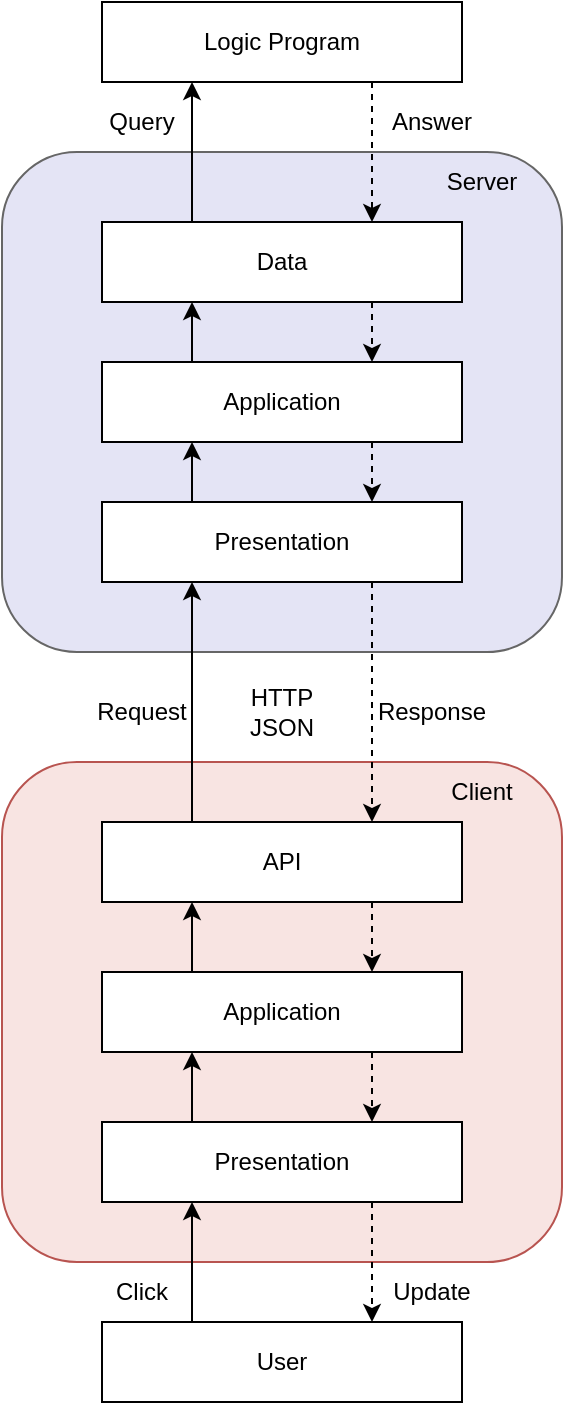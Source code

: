 <mxfile version="19.0.3" type="device" pages="6"><diagram id="3vn59K5ZR0b4-7hL4XjM" name="PT-V3-Principal-Workings"><mxGraphModel dx="2062" dy="1265" grid="1" gridSize="10" guides="1" tooltips="1" connect="1" arrows="1" fold="1" page="1" pageScale="1" pageWidth="850" pageHeight="1100" math="0" shadow="0"><root><mxCell id="0"/><mxCell id="1" parent="0"/><mxCell id="ltI9WOuLIyr39XuucH00-1" value="Logic Program" style="rounded=0;whiteSpace=wrap;html=1;" parent="1" vertex="1"><mxGeometry x="290" y="230" width="180" height="40" as="geometry"/></mxCell><mxCell id="ltI9WOuLIyr39XuucH00-2" value="" style="rounded=1;whiteSpace=wrap;html=1;fillColor=#E4E4F5;strokeColor=#666666;fontColor=#333333;" parent="1" vertex="1"><mxGeometry x="240" y="305" width="280" height="250" as="geometry"/></mxCell><mxCell id="ltI9WOuLIyr39XuucH00-3" value="" style="rounded=1;whiteSpace=wrap;html=1;fillColor=#F8E4E2;strokeColor=#b85450;" parent="1" vertex="1"><mxGeometry x="240" y="610" width="280" height="250" as="geometry"/></mxCell><mxCell id="ltI9WOuLIyr39XuucH00-4" value="Data" style="rounded=0;whiteSpace=wrap;html=1;" parent="1" vertex="1"><mxGeometry x="290" y="340" width="180" height="40" as="geometry"/></mxCell><mxCell id="ltI9WOuLIyr39XuucH00-5" value="Application" style="rounded=0;whiteSpace=wrap;html=1;" parent="1" vertex="1"><mxGeometry x="290" y="410" width="180" height="40" as="geometry"/></mxCell><mxCell id="ltI9WOuLIyr39XuucH00-6" value="Presentation" style="rounded=0;whiteSpace=wrap;html=1;" parent="1" vertex="1"><mxGeometry x="290" y="480" width="180" height="40" as="geometry"/></mxCell><mxCell id="ltI9WOuLIyr39XuucH00-7" value="" style="endArrow=classic;html=1;rounded=0;entryX=0.25;entryY=1;entryDx=0;entryDy=0;exitX=0.25;exitY=0;exitDx=0;exitDy=0;" parent="1" source="ltI9WOuLIyr39XuucH00-4" target="ltI9WOuLIyr39XuucH00-1" edge="1"><mxGeometry width="50" height="50" relative="1" as="geometry"><mxPoint x="380" y="410" as="sourcePoint"/><mxPoint x="430" y="360" as="targetPoint"/></mxGeometry></mxCell><mxCell id="ltI9WOuLIyr39XuucH00-9" value="" style="endArrow=classic;html=1;rounded=0;entryX=0.25;entryY=1;entryDx=0;entryDy=0;exitX=0.25;exitY=0;exitDx=0;exitDy=0;" parent="1" source="ltI9WOuLIyr39XuucH00-5" target="ltI9WOuLIyr39XuucH00-4" edge="1"><mxGeometry width="50" height="50" relative="1" as="geometry"><mxPoint x="345" y="350" as="sourcePoint"/><mxPoint x="345" y="300" as="targetPoint"/></mxGeometry></mxCell><mxCell id="ltI9WOuLIyr39XuucH00-10" value="" style="endArrow=classic;html=1;rounded=0;entryX=0.25;entryY=1;entryDx=0;entryDy=0;exitX=0.25;exitY=0;exitDx=0;exitDy=0;" parent="1" source="ltI9WOuLIyr39XuucH00-6" target="ltI9WOuLIyr39XuucH00-5" edge="1"><mxGeometry width="50" height="50" relative="1" as="geometry"><mxPoint x="355" y="360" as="sourcePoint"/><mxPoint x="355" y="310" as="targetPoint"/></mxGeometry></mxCell><mxCell id="ltI9WOuLIyr39XuucH00-11" value="" style="endArrow=classic;html=1;rounded=0;entryX=0.75;entryY=0;entryDx=0;entryDy=0;exitX=0.75;exitY=1;exitDx=0;exitDy=0;dashed=1;" parent="1" source="ltI9WOuLIyr39XuucH00-1" target="ltI9WOuLIyr39XuucH00-4" edge="1"><mxGeometry width="50" height="50" relative="1" as="geometry"><mxPoint x="365" y="370" as="sourcePoint"/><mxPoint x="365" y="320" as="targetPoint"/></mxGeometry></mxCell><mxCell id="ltI9WOuLIyr39XuucH00-12" value="" style="endArrow=classic;html=1;rounded=0;entryX=0.75;entryY=0;entryDx=0;entryDy=0;exitX=0.75;exitY=1;exitDx=0;exitDy=0;dashed=1;" parent="1" source="ltI9WOuLIyr39XuucH00-4" target="ltI9WOuLIyr39XuucH00-5" edge="1"><mxGeometry width="50" height="50" relative="1" as="geometry"><mxPoint x="375" y="380" as="sourcePoint"/><mxPoint x="375" y="330" as="targetPoint"/></mxGeometry></mxCell><mxCell id="ltI9WOuLIyr39XuucH00-13" value="" style="endArrow=classic;html=1;rounded=0;entryX=0.75;entryY=0;entryDx=0;entryDy=0;exitX=0.75;exitY=1;exitDx=0;exitDy=0;dashed=1;" parent="1" source="ltI9WOuLIyr39XuucH00-5" target="ltI9WOuLIyr39XuucH00-6" edge="1"><mxGeometry width="50" height="50" relative="1" as="geometry"><mxPoint x="385" y="390" as="sourcePoint"/><mxPoint x="385" y="340" as="targetPoint"/></mxGeometry></mxCell><mxCell id="ltI9WOuLIyr39XuucH00-14" value="Application" style="rounded=0;whiteSpace=wrap;html=1;" parent="1" vertex="1"><mxGeometry x="290" y="715" width="180" height="40" as="geometry"/></mxCell><mxCell id="ltI9WOuLIyr39XuucH00-15" value="Presentation" style="rounded=0;whiteSpace=wrap;html=1;" parent="1" vertex="1"><mxGeometry x="290" y="790" width="180" height="40" as="geometry"/></mxCell><mxCell id="ltI9WOuLIyr39XuucH00-16" value="API" style="rounded=0;whiteSpace=wrap;html=1;" parent="1" vertex="1"><mxGeometry x="290" y="640" width="180" height="40" as="geometry"/></mxCell><mxCell id="ltI9WOuLIyr39XuucH00-17" value="User" style="rounded=0;whiteSpace=wrap;html=1;" parent="1" vertex="1"><mxGeometry x="290" y="890" width="180" height="40" as="geometry"/></mxCell><mxCell id="ltI9WOuLIyr39XuucH00-18" value="" style="endArrow=classic;html=1;rounded=0;dashed=1;exitX=0.75;exitY=1;exitDx=0;exitDy=0;entryX=0.75;entryY=0;entryDx=0;entryDy=0;" parent="1" source="ltI9WOuLIyr39XuucH00-6" target="ltI9WOuLIyr39XuucH00-16" edge="1"><mxGeometry width="50" height="50" relative="1" as="geometry"><mxPoint x="360" y="670" as="sourcePoint"/><mxPoint x="410" y="620" as="targetPoint"/></mxGeometry></mxCell><mxCell id="ltI9WOuLIyr39XuucH00-20" value="" style="endArrow=classic;html=1;rounded=0;dashed=1;entryX=0.75;entryY=0;entryDx=0;entryDy=0;exitX=0.75;exitY=1;exitDx=0;exitDy=0;" parent="1" source="ltI9WOuLIyr39XuucH00-16" target="ltI9WOuLIyr39XuucH00-14" edge="1"><mxGeometry width="50" height="50" relative="1" as="geometry"><mxPoint x="423" y="680" as="sourcePoint"/><mxPoint x="435" y="650" as="targetPoint"/></mxGeometry></mxCell><mxCell id="ltI9WOuLIyr39XuucH00-21" value="" style="endArrow=classic;html=1;rounded=0;dashed=1;exitX=0.75;exitY=1;exitDx=0;exitDy=0;entryX=0.75;entryY=0;entryDx=0;entryDy=0;" parent="1" source="ltI9WOuLIyr39XuucH00-15" target="ltI9WOuLIyr39XuucH00-17" edge="1"><mxGeometry width="50" height="50" relative="1" as="geometry"><mxPoint x="580" y="755" as="sourcePoint"/><mxPoint x="580" y="875" as="targetPoint"/></mxGeometry></mxCell><mxCell id="ltI9WOuLIyr39XuucH00-22" value="" style="endArrow=classic;html=1;rounded=0;dashed=1;exitX=0.75;exitY=1;exitDx=0;exitDy=0;entryX=0.75;entryY=0;entryDx=0;entryDy=0;" parent="1" source="ltI9WOuLIyr39XuucH00-14" target="ltI9WOuLIyr39XuucH00-15" edge="1"><mxGeometry width="50" height="50" relative="1" as="geometry"><mxPoint x="590" y="765" as="sourcePoint"/><mxPoint x="590" y="885" as="targetPoint"/></mxGeometry></mxCell><mxCell id="ltI9WOuLIyr39XuucH00-23" value="" style="endArrow=classic;html=1;rounded=0;exitX=0.25;exitY=0;exitDx=0;exitDy=0;entryX=0.25;entryY=1;entryDx=0;entryDy=0;" parent="1" source="ltI9WOuLIyr39XuucH00-17" target="ltI9WOuLIyr39XuucH00-15" edge="1"><mxGeometry width="50" height="50" relative="1" as="geometry"><mxPoint x="390" y="830" as="sourcePoint"/><mxPoint x="440" y="780" as="targetPoint"/></mxGeometry></mxCell><mxCell id="ltI9WOuLIyr39XuucH00-24" value="" style="endArrow=classic;html=1;rounded=0;exitX=0.25;exitY=0;exitDx=0;exitDy=0;entryX=0.25;entryY=1;entryDx=0;entryDy=0;" parent="1" source="ltI9WOuLIyr39XuucH00-15" target="ltI9WOuLIyr39XuucH00-14" edge="1"><mxGeometry width="50" height="50" relative="1" as="geometry"><mxPoint x="345" y="890" as="sourcePoint"/><mxPoint x="345" y="840" as="targetPoint"/></mxGeometry></mxCell><mxCell id="ltI9WOuLIyr39XuucH00-25" value="" style="endArrow=classic;html=1;rounded=0;exitX=0.25;exitY=0;exitDx=0;exitDy=0;entryX=0.25;entryY=1;entryDx=0;entryDy=0;" parent="1" source="ltI9WOuLIyr39XuucH00-14" target="ltI9WOuLIyr39XuucH00-16" edge="1"><mxGeometry width="50" height="50" relative="1" as="geometry"><mxPoint x="355" y="900" as="sourcePoint"/><mxPoint x="355" y="850" as="targetPoint"/></mxGeometry></mxCell><mxCell id="ltI9WOuLIyr39XuucH00-26" value="" style="endArrow=classic;html=1;rounded=0;exitX=0.25;exitY=0;exitDx=0;exitDy=0;entryX=0.25;entryY=1;entryDx=0;entryDy=0;" parent="1" source="ltI9WOuLIyr39XuucH00-16" target="ltI9WOuLIyr39XuucH00-6" edge="1"><mxGeometry width="50" height="50" relative="1" as="geometry"><mxPoint x="330" y="610" as="sourcePoint"/><mxPoint x="330" y="560" as="targetPoint"/></mxGeometry></mxCell><mxCell id="ltI9WOuLIyr39XuucH00-27" value="HTTP&lt;br&gt;JSON" style="text;html=1;strokeColor=none;fillColor=none;align=center;verticalAlign=middle;whiteSpace=wrap;rounded=0;" parent="1" vertex="1"><mxGeometry x="350" y="570" width="60" height="30" as="geometry"/></mxCell><mxCell id="ltI9WOuLIyr39XuucH00-28" value="Request" style="text;html=1;strokeColor=none;fillColor=none;align=center;verticalAlign=middle;whiteSpace=wrap;rounded=0;" parent="1" vertex="1"><mxGeometry x="280" y="570" width="60" height="30" as="geometry"/></mxCell><mxCell id="ltI9WOuLIyr39XuucH00-29" value="Response" style="text;html=1;strokeColor=none;fillColor=none;align=center;verticalAlign=middle;whiteSpace=wrap;rounded=0;" parent="1" vertex="1"><mxGeometry x="425" y="570" width="60" height="30" as="geometry"/></mxCell><mxCell id="ltI9WOuLIyr39XuucH00-30" value="Query" style="text;html=1;strokeColor=none;fillColor=none;align=center;verticalAlign=middle;whiteSpace=wrap;rounded=0;" parent="1" vertex="1"><mxGeometry x="280" y="275" width="60" height="30" as="geometry"/></mxCell><mxCell id="ltI9WOuLIyr39XuucH00-31" value="Answer" style="text;html=1;strokeColor=none;fillColor=none;align=center;verticalAlign=middle;whiteSpace=wrap;rounded=0;" parent="1" vertex="1"><mxGeometry x="425" y="275" width="60" height="30" as="geometry"/></mxCell><mxCell id="ltI9WOuLIyr39XuucH00-32" value="Server" style="text;html=1;strokeColor=none;fillColor=none;align=center;verticalAlign=middle;whiteSpace=wrap;rounded=0;" parent="1" vertex="1"><mxGeometry x="450" y="305" width="60" height="30" as="geometry"/></mxCell><mxCell id="ltI9WOuLIyr39XuucH00-33" value="Client" style="text;html=1;strokeColor=none;fillColor=none;align=center;verticalAlign=middle;whiteSpace=wrap;rounded=0;" parent="1" vertex="1"><mxGeometry x="450" y="610" width="60" height="30" as="geometry"/></mxCell><mxCell id="ltI9WOuLIyr39XuucH00-34" value="Click" style="text;html=1;strokeColor=none;fillColor=none;align=center;verticalAlign=middle;whiteSpace=wrap;rounded=0;" parent="1" vertex="1"><mxGeometry x="280" y="860" width="60" height="30" as="geometry"/></mxCell><mxCell id="ltI9WOuLIyr39XuucH00-35" value="Update" style="text;html=1;strokeColor=none;fillColor=none;align=center;verticalAlign=middle;whiteSpace=wrap;rounded=0;" parent="1" vertex="1"><mxGeometry x="425" y="860" width="60" height="30" as="geometry"/></mxCell></root></mxGraphModel></diagram><diagram id="Er0SknFKu_dt-jhvT9qb" name="PT-V3-Sequence-Diag-Normal"><mxGraphModel dx="2062" dy="1265" grid="1" gridSize="10" guides="1" tooltips="1" connect="1" arrows="1" fold="1" page="1" pageScale="1" pageWidth="850" pageHeight="1100" math="0" shadow="0"><root><mxCell id="0"/><mxCell id="1" parent="0"/><mxCell id="H73zFEIO2yIHZbijVec9-1" value="Server" style="shape=umlLifeline;perimeter=lifelinePerimeter;whiteSpace=wrap;html=1;container=1;collapsible=0;recursiveResize=0;outlineConnect=0;rounded=0;fillColor=#E4E4F5;" parent="1" vertex="1"><mxGeometry x="520" y="240" width="100" height="400" as="geometry"/></mxCell><mxCell id="H73zFEIO2yIHZbijVec9-8" value="" style="rounded=0;whiteSpace=wrap;html=1;fillColor=#E4E4F5;strokeColor=default;strokeWidth=0.5;" parent="H73zFEIO2yIHZbijVec9-1" vertex="1"><mxGeometry x="45" y="80" width="10" height="30" as="geometry"/></mxCell><mxCell id="H73zFEIO2yIHZbijVec9-9" value="" style="rounded=0;whiteSpace=wrap;html=1;fillColor=#E4E4F5;strokeColor=default;strokeWidth=0.5;" parent="H73zFEIO2yIHZbijVec9-1" vertex="1"><mxGeometry x="45" y="250" width="10" height="30" as="geometry"/></mxCell><mxCell id="H73zFEIO2yIHZbijVec9-19" value="" style="rounded=0;whiteSpace=wrap;html=1;fillColor=#E4E4F5;strokeColor=default;strokeWidth=0.5;" parent="H73zFEIO2yIHZbijVec9-1" vertex="1"><mxGeometry x="45" y="310" width="10" height="30" as="geometry"/></mxCell><mxCell id="H73zFEIO2yIHZbijVec9-15" value="" style="rounded=0;whiteSpace=wrap;html=1;fillColor=#E4E4F5;strokeColor=default;strokeWidth=0.5;" parent="H73zFEIO2yIHZbijVec9-1" vertex="1"><mxGeometry x="45" y="140" width="10" height="30" as="geometry"/></mxCell><mxCell id="H73zFEIO2yIHZbijVec9-2" value="Client" style="shape=umlLifeline;perimeter=lifelinePerimeter;whiteSpace=wrap;html=1;container=1;collapsible=0;recursiveResize=0;outlineConnect=0;rounded=0;fillColor=#E4E4F5;" parent="1" vertex="1"><mxGeometry x="340" y="240" width="100" height="400" as="geometry"/></mxCell><mxCell id="H73zFEIO2yIHZbijVec9-12" value="click(&quot;A&quot;)" style="html=1;verticalAlign=bottom;startArrow=oval;startFill=1;endArrow=block;startSize=8;rounded=0;dashed=1;strokeWidth=1;" parent="H73zFEIO2yIHZbijVec9-2" edge="1"><mxGeometry width="60" relative="1" as="geometry"><mxPoint x="-10" y="220" as="sourcePoint"/><mxPoint x="50" y="220" as="targetPoint"/></mxGeometry></mxCell><mxCell id="H73zFEIO2yIHZbijVec9-13" value="" style="rounded=0;whiteSpace=wrap;html=1;fillColor=#E4E4F5;strokeColor=default;strokeWidth=0.5;" parent="H73zFEIO2yIHZbijVec9-2" vertex="1"><mxGeometry x="45" y="220" width="10" height="30" as="geometry"/></mxCell><mxCell id="H73zFEIO2yIHZbijVec9-17" value="" style="rounded=0;whiteSpace=wrap;html=1;fillColor=#E4E4F5;strokeColor=default;strokeWidth=0.5;" parent="H73zFEIO2yIHZbijVec9-2" vertex="1"><mxGeometry x="45" y="280" width="10" height="30" as="geometry"/></mxCell><mxCell id="H73zFEIO2yIHZbijVec9-3" value="GET: ''/health''" style="html=1;verticalAlign=bottom;endArrow=block;rounded=0;strokeWidth=1;" parent="1" source="H73zFEIO2yIHZbijVec9-2" target="H73zFEIO2yIHZbijVec9-1" edge="1"><mxGeometry width="80" relative="1" as="geometry"><mxPoint x="480" y="390" as="sourcePoint"/><mxPoint x="560" y="390" as="targetPoint"/><Array as="points"><mxPoint x="440" y="320"/></Array></mxGeometry></mxCell><mxCell id="H73zFEIO2yIHZbijVec9-4" value="Version:XYZ" style="html=1;verticalAlign=bottom;endArrow=block;rounded=0;strokeWidth=1;dashed=1;" parent="1" source="H73zFEIO2yIHZbijVec9-1" target="H73zFEIO2yIHZbijVec9-2" edge="1"><mxGeometry width="80" relative="1" as="geometry"><mxPoint x="400.226" y="330.0" as="sourcePoint"/><mxPoint x="579.5" y="330.0" as="targetPoint"/><Array as="points"><mxPoint x="520" y="350"/></Array></mxGeometry></mxCell><mxCell id="H73zFEIO2yIHZbijVec9-14" value="POST: ''/'' - Body: assume(&quot;A&quot;)" style="html=1;verticalAlign=bottom;endArrow=block;rounded=0;strokeWidth=1;" parent="1" source="H73zFEIO2yIHZbijVec9-2" target="H73zFEIO2yIHZbijVec9-1" edge="1"><mxGeometry width="80" relative="1" as="geometry"><mxPoint x="400.226" y="384.86" as="sourcePoint"/><mxPoint x="579.5" y="384.86" as="targetPoint"/><Array as="points"><mxPoint x="440" y="490"/></Array></mxGeometry></mxCell><mxCell id="H73zFEIO2yIHZbijVec9-16" value="Boolean: True" style="html=1;verticalAlign=bottom;endArrow=block;rounded=0;strokeWidth=1;dashed=1;" parent="1" source="H73zFEIO2yIHZbijVec9-1" target="H73zFEIO2yIHZbijVec9-2" edge="1"><mxGeometry width="80" relative="1" as="geometry"><mxPoint x="579.5" y="414.86" as="sourcePoint"/><mxPoint x="400.226" y="414.86" as="targetPoint"/><Array as="points"><mxPoint x="540" y="520"/></Array></mxGeometry></mxCell><mxCell id="H73zFEIO2yIHZbijVec9-18" value="POST: ''/'' - Body: solve()" style="html=1;verticalAlign=bottom;endArrow=block;rounded=0;strokeWidth=1;" parent="1" source="H73zFEIO2yIHZbijVec9-2" target="H73zFEIO2yIHZbijVec9-1" edge="1"><mxGeometry width="80" relative="1" as="geometry"><mxPoint x="400.273" y="500" as="sourcePoint"/><mxPoint x="579.5" y="500" as="targetPoint"/><Array as="points"><mxPoint x="510" y="550"/></Array></mxGeometry></mxCell><mxCell id="H73zFEIO2yIHZbijVec9-20" value="Json:&amp;nbsp; Display-Structure" style="html=1;verticalAlign=bottom;endArrow=block;rounded=0;strokeWidth=1;dashed=1;" parent="1" source="H73zFEIO2yIHZbijVec9-1" target="H73zFEIO2yIHZbijVec9-2" edge="1"><mxGeometry width="80" relative="1" as="geometry"><mxPoint x="579.5" y="530" as="sourcePoint"/><mxPoint x="400.273" y="530" as="targetPoint"/><Array as="points"><mxPoint x="440" y="580"/></Array></mxGeometry></mxCell><mxCell id="H73zFEIO2yIHZbijVec9-10" value="POST: ''/'' - Body: solve()" style="html=1;verticalAlign=bottom;endArrow=block;rounded=0;strokeWidth=1;" parent="1" source="H73zFEIO2yIHZbijVec9-2" target="H73zFEIO2yIHZbijVec9-1" edge="1"><mxGeometry width="80" relative="1" as="geometry"><mxPoint x="395.726" y="370.0" as="sourcePoint"/><mxPoint x="575" y="370.0" as="targetPoint"/><Array as="points"><mxPoint x="540" y="380"/></Array></mxGeometry></mxCell><mxCell id="H73zFEIO2yIHZbijVec9-11" value="Json: Display-Structure" style="html=1;verticalAlign=bottom;endArrow=block;rounded=0;strokeWidth=1;dashed=1;" parent="1" source="H73zFEIO2yIHZbijVec9-1" target="H73zFEIO2yIHZbijVec9-2" edge="1"><mxGeometry width="80" relative="1" as="geometry"><mxPoint x="575" y="420.0" as="sourcePoint"/><mxPoint x="395.726" y="420.0" as="targetPoint"/><Array as="points"><mxPoint x="530" y="410"/></Array></mxGeometry></mxCell></root></mxGraphModel></diagram><diagram id="gaWVhrr-wRgjmoVhxKcP" name="PT-V3-Sequence-Connection-Error"><mxGraphModel dx="2062" dy="1265" grid="1" gridSize="10" guides="1" tooltips="1" connect="1" arrows="1" fold="1" page="1" pageScale="1" pageWidth="850" pageHeight="1100" math="0" shadow="0"><root><mxCell id="0"/><mxCell id="1" parent="0"/><mxCell id="9fI57Unbr_5vm-ZZrEqb-1" value="Server" style="shape=umlLifeline;perimeter=lifelinePerimeter;whiteSpace=wrap;html=1;container=1;collapsible=0;recursiveResize=0;outlineConnect=0;rounded=0;fillColor=#E4E4F5;" parent="1" vertex="1"><mxGeometry x="520" y="240" width="100" height="400" as="geometry"/></mxCell><mxCell id="9fI57Unbr_5vm-ZZrEqb-2" value="" style="rounded=0;whiteSpace=wrap;html=1;fillColor=#E4E4F5;strokeColor=default;strokeWidth=0.5;" parent="9fI57Unbr_5vm-ZZrEqb-1" vertex="1"><mxGeometry x="45" y="80" width="10" height="30" as="geometry"/></mxCell><mxCell id="9fI57Unbr_5vm-ZZrEqb-5" value="" style="rounded=0;whiteSpace=wrap;html=1;fillColor=#E4E4F5;strokeColor=default;strokeWidth=0.5;" parent="9fI57Unbr_5vm-ZZrEqb-1" vertex="1"><mxGeometry x="45.0" y="320" width="10" height="30" as="geometry"/></mxCell><mxCell id="9fI57Unbr_5vm-ZZrEqb-16" value="POST: ''/'' - Body: solve()" style="html=1;verticalAlign=bottom;endArrow=block;rounded=0;strokeWidth=1;" parent="9fI57Unbr_5vm-ZZrEqb-1" edge="1"><mxGeometry width="80" relative="1" as="geometry"><mxPoint x="-129.833" y="320" as="sourcePoint"/><mxPoint x="49.5" y="320" as="targetPoint"/><Array as="points"><mxPoint x="20.0" y="320"/></Array></mxGeometry></mxCell><mxCell id="9fI57Unbr_5vm-ZZrEqb-17" value="Json: Display-Structure" style="html=1;verticalAlign=bottom;endArrow=block;rounded=0;strokeWidth=1;dashed=1;" parent="9fI57Unbr_5vm-ZZrEqb-1" edge="1"><mxGeometry width="80" relative="1" as="geometry"><mxPoint x="49.5" y="350" as="sourcePoint"/><mxPoint x="-129.833" y="350" as="targetPoint"/><Array as="points"><mxPoint x="10.0" y="350"/></Array></mxGeometry></mxCell><mxCell id="9fI57Unbr_5vm-ZZrEqb-6" value="Client" style="shape=umlLifeline;perimeter=lifelinePerimeter;whiteSpace=wrap;html=1;container=1;collapsible=0;recursiveResize=0;outlineConnect=0;rounded=0;fillColor=#E4E4F5;" parent="1" vertex="1"><mxGeometry x="340" y="240" width="100" height="400" as="geometry"/></mxCell><mxCell id="9fI57Unbr_5vm-ZZrEqb-10" value="GET: ''/health''" style="html=1;verticalAlign=bottom;endArrow=block;rounded=0;strokeWidth=1;" parent="1" source="9fI57Unbr_5vm-ZZrEqb-6" target="9fI57Unbr_5vm-ZZrEqb-1" edge="1"><mxGeometry width="80" relative="1" as="geometry"><mxPoint x="480" y="390" as="sourcePoint"/><mxPoint x="560" y="390" as="targetPoint"/><Array as="points"><mxPoint x="440" y="320"/></Array></mxGeometry></mxCell><mxCell id="9fI57Unbr_5vm-ZZrEqb-11" value="Status-Code:!=200" style="html=1;verticalAlign=bottom;endArrow=block;rounded=0;strokeWidth=1;dashed=1;" parent="1" source="9fI57Unbr_5vm-ZZrEqb-1" target="9fI57Unbr_5vm-ZZrEqb-6" edge="1"><mxGeometry width="80" relative="1" as="geometry"><mxPoint x="400.226" y="330.0" as="sourcePoint"/><mxPoint x="579.5" y="330.0" as="targetPoint"/><Array as="points"><mxPoint x="520" y="350"/></Array></mxGeometry></mxCell><mxCell id="9fI57Unbr_5vm-ZZrEqb-18" value="loop&lt;br&gt;(while)" style="shape=umlFrame;whiteSpace=wrap;html=1;rounded=0;strokeColor=default;strokeWidth=0.5;fillColor=#E4E4F5;" parent="1" vertex="1"><mxGeometry x="180" y="390" width="430" height="140" as="geometry"/></mxCell><mxCell id="9fI57Unbr_5vm-ZZrEqb-21" value="GET: ''/health''" style="html=1;verticalAlign=bottom;endArrow=block;rounded=0;strokeWidth=1;" parent="1" edge="1"><mxGeometry width="80" relative="1" as="geometry"><mxPoint x="389.997" y="420" as="sourcePoint"/><mxPoint x="569.33" y="420" as="targetPoint"/><Array as="points"><mxPoint x="439.83" y="420"/></Array></mxGeometry></mxCell><mxCell id="9fI57Unbr_5vm-ZZrEqb-22" value="Status-Code:!=200" style="html=1;verticalAlign=bottom;endArrow=block;rounded=0;strokeWidth=1;dashed=1;" parent="1" edge="1"><mxGeometry width="80" relative="1" as="geometry"><mxPoint x="569.33" y="450" as="sourcePoint"/><mxPoint x="389.997" y="450" as="targetPoint"/><Array as="points"><mxPoint x="519.83" y="450"/></Array></mxGeometry></mxCell><mxCell id="9fI57Unbr_5vm-ZZrEqb-20" value="" style="rounded=0;whiteSpace=wrap;html=1;fillColor=#E4E4F5;strokeColor=default;strokeWidth=0.5;" parent="1" vertex="1"><mxGeometry x="564.83" y="420" width="10" height="60" as="geometry"/></mxCell><mxCell id="9fI57Unbr_5vm-ZZrEqb-23" value="alt" style="shape=umlFrame;whiteSpace=wrap;html=1;rounded=0;strokeColor=default;strokeWidth=0.5;fillColor=#E4E4F5;" parent="1" vertex="1"><mxGeometry x="290" y="430" width="310" height="30" as="geometry"/></mxCell><mxCell id="9fI57Unbr_5vm-ZZrEqb-24" value="[not-connected]" style="text;html=1;strokeColor=none;fillColor=none;align=center;verticalAlign=middle;whiteSpace=wrap;rounded=0;" parent="1" vertex="1"><mxGeometry x="190" y="420" width="100" height="30" as="geometry"/></mxCell><mxCell id="9fI57Unbr_5vm-ZZrEqb-26" value="Status-Code:200" style="html=1;verticalAlign=bottom;endArrow=block;rounded=0;strokeWidth=1;dashed=1;" parent="1" source="9fI57Unbr_5vm-ZZrEqb-1" target="9fI57Unbr_5vm-ZZrEqb-6" edge="1"><mxGeometry width="80" relative="1" as="geometry"><mxPoint x="564.83" y="480" as="sourcePoint"/><mxPoint x="385.497" y="480" as="targetPoint"/><Array as="points"><mxPoint x="515.33" y="480"/></Array></mxGeometry></mxCell><mxCell id="9fI57Unbr_5vm-ZZrEqb-27" value="&lt;font style=&quot;font-size: 8px;&quot;&gt;not-connected=True&lt;/font&gt;" style="ellipse;shape=cloud;whiteSpace=wrap;html=1;rounded=0;strokeColor=default;strokeWidth=0.5;fillColor=#E4E4F5;" parent="1" vertex="1"><mxGeometry x="250" y="330" width="110" height="50" as="geometry"/></mxCell><mxCell id="9fI57Unbr_5vm-ZZrEqb-28" value="" style="endArrow=none;dashed=1;html=1;dashPattern=1 3;strokeWidth=2;rounded=0;entryX=0.875;entryY=0.5;entryDx=0;entryDy=0;entryPerimeter=0;" parent="1" source="9fI57Unbr_5vm-ZZrEqb-6" target="9fI57Unbr_5vm-ZZrEqb-27" edge="1"><mxGeometry width="50" height="50" relative="1" as="geometry"><mxPoint x="480" y="460" as="sourcePoint"/><mxPoint x="530" y="410" as="targetPoint"/></mxGeometry></mxCell><mxCell id="9fI57Unbr_5vm-ZZrEqb-29" value="&lt;font style=&quot;font-size: 8px;&quot;&gt;not-connected=&lt;br&gt;False&lt;/font&gt;" style="ellipse;shape=cloud;whiteSpace=wrap;html=1;rounded=0;strokeColor=default;strokeWidth=0.5;fillColor=#E4E4F5;" parent="1" vertex="1"><mxGeometry x="290" y="460" width="100" height="50" as="geometry"/></mxCell><mxCell id="9fI57Unbr_5vm-ZZrEqb-31" value="" style="rounded=0;whiteSpace=wrap;html=1;fontSize=8;strokeColor=default;strokeWidth=0.5;fillColor=none;" parent="1" vertex="1"><mxGeometry x="290" y="460" width="310" height="60" as="geometry"/></mxCell></root></mxGraphModel></diagram><diagram id="yZBI4Xxw3_X5sHy5fpLQ" name="PT-V3-Class-Diag"><mxGraphModel dx="3276" dy="1488" grid="1" gridSize="10" guides="1" tooltips="1" connect="1" arrows="1" fold="1" page="1" pageScale="1" pageWidth="850" pageHeight="1100" math="0" shadow="0"><root><mxCell id="0"/><mxCell id="1" parent="0"/><mxCell id="OnEvrYIlDxJZeruoURhm-53" value="" style="rounded=0;whiteSpace=wrap;html=1;" parent="1" vertex="1"><mxGeometry x="535" y="880" width="400" height="260" as="geometry"/></mxCell><mxCell id="OnEvrYIlDxJZeruoURhm-17" value="" style="rounded=0;whiteSpace=wrap;html=1;" parent="1" vertex="1"><mxGeometry x="50" y="880" width="400" height="260" as="geometry"/></mxCell><mxCell id="7DvOAPBV2dSY-3Lp59ZQ-1" value="" style="rounded=0;whiteSpace=wrap;html=1;" parent="1" vertex="1"><mxGeometry x="160" y="360" width="570" height="430" as="geometry"/></mxCell><mxCell id="7DvOAPBV2dSY-3Lp59ZQ-2" value="clinguin" style="text;html=1;strokeColor=none;fillColor=none;align=center;verticalAlign=middle;whiteSpace=wrap;rounded=0;" parent="1" vertex="1"><mxGeometry x="620" y="360" width="60" height="30" as="geometry"/></mxCell><mxCell id="cIPpUqOrdcAMW33W-Rmv-3" style="edgeStyle=orthogonalEdgeStyle;rounded=0;orthogonalLoop=1;jettySize=auto;html=1;entryX=0.5;entryY=0;entryDx=0;entryDy=0;" parent="1" source="7DvOAPBV2dSY-3Lp59ZQ-3" target="OnEvrYIlDxJZeruoURhm-3" edge="1"><mxGeometry relative="1" as="geometry"/></mxCell><mxCell id="cIPpUqOrdcAMW33W-Rmv-4" style="edgeStyle=orthogonalEdgeStyle;rounded=0;orthogonalLoop=1;jettySize=auto;html=1;entryX=0.5;entryY=0;entryDx=0;entryDy=0;" parent="1" source="7DvOAPBV2dSY-3Lp59ZQ-3" target="7DvOAPBV2dSY-3Lp59ZQ-20" edge="1"><mxGeometry relative="1" as="geometry"><Array as="points"><mxPoint x="460" y="510"/><mxPoint x="620" y="510"/></Array></mxGeometry></mxCell><mxCell id="cIPpUqOrdcAMW33W-Rmv-5" style="edgeStyle=orthogonalEdgeStyle;rounded=0;orthogonalLoop=1;jettySize=auto;html=1;entryX=0.5;entryY=0;entryDx=0;entryDy=0;" parent="1" source="7DvOAPBV2dSY-3Lp59ZQ-3" target="7DvOAPBV2dSY-3Lp59ZQ-14" edge="1"><mxGeometry relative="1" as="geometry"><Array as="points"><mxPoint x="460" y="510"/><mxPoint x="300" y="510"/></Array></mxGeometry></mxCell><mxCell id="cIPpUqOrdcAMW33W-Rmv-11" style="edgeStyle=orthogonalEdgeStyle;rounded=0;orthogonalLoop=1;jettySize=auto;html=1;entryX=0;entryY=0.5;entryDx=0;entryDy=0;" parent="1" source="7DvOAPBV2dSY-3Lp59ZQ-3" target="cIPpUqOrdcAMW33W-Rmv-10" edge="1"><mxGeometry relative="1" as="geometry"><Array as="points"><mxPoint x="700" y="450"/><mxPoint x="700" y="490"/><mxPoint x="860" y="490"/></Array></mxGeometry></mxCell><mxCell id="7DvOAPBV2dSY-3Lp59ZQ-3" value="__init__.py" style="swimlane;fontStyle=0;childLayout=stackLayout;horizontal=1;startSize=30;horizontalStack=0;resizeParent=1;resizeParentMax=0;resizeLast=0;collapsible=1;marginBottom=0;fillColor=#E4E4F5;" parent="1" vertex="1"><mxGeometry x="400" y="420" width="120" height="60" as="geometry"/></mxCell><mxCell id="cIPpUqOrdcAMW33W-Rmv-6" style="edgeStyle=orthogonalEdgeStyle;rounded=0;orthogonalLoop=1;jettySize=auto;html=1;entryX=0.5;entryY=0;entryDx=0;entryDy=0;" parent="1" source="7DvOAPBV2dSY-3Lp59ZQ-14" target="OnEvrYIlDxJZeruoURhm-19" edge="1"><mxGeometry relative="1" as="geometry"><Array as="points"><mxPoint x="300" y="840"/><mxPoint x="155" y="840"/></Array></mxGeometry></mxCell><mxCell id="cIPpUqOrdcAMW33W-Rmv-13" style="edgeStyle=orthogonalEdgeStyle;rounded=0;orthogonalLoop=1;jettySize=auto;html=1;entryX=0;entryY=0.5;entryDx=0;entryDy=0;exitX=1;exitY=0.5;exitDx=0;exitDy=0;" parent="1" source="7DvOAPBV2dSY-3Lp59ZQ-14" target="cIPpUqOrdcAMW33W-Rmv-10" edge="1"><mxGeometry relative="1" as="geometry"><Array as="points"><mxPoint x="380" y="580"/><mxPoint x="380" y="490"/><mxPoint x="845" y="490"/></Array></mxGeometry></mxCell><mxCell id="7DvOAPBV2dSY-3Lp59ZQ-14" value="client_helper" style="swimlane;fontStyle=0;childLayout=stackLayout;horizontal=1;startSize=30;horizontalStack=0;resizeParent=1;resizeParentMax=0;resizeLast=0;collapsible=1;marginBottom=0;fillColor=#E4E4F5;" parent="1" vertex="1"><mxGeometry x="240" y="550" width="120" height="60" as="geometry"/></mxCell><mxCell id="7DvOAPBV2dSY-3Lp59ZQ-15" value="start(...): void" style="text;strokeColor=none;fillColor=none;align=left;verticalAlign=middle;spacingLeft=4;spacingRight=4;overflow=hidden;points=[[0,0.5],[1,0.5]];portConstraint=eastwest;rotatable=0;" parent="7DvOAPBV2dSY-3Lp59ZQ-14" vertex="1"><mxGeometry y="30" width="120" height="30" as="geometry"/></mxCell><mxCell id="7DvOAPBV2dSY-3Lp59ZQ-25" style="edgeStyle=orthogonalEdgeStyle;rounded=0;orthogonalLoop=1;jettySize=auto;html=1;entryX=0.5;entryY=0;entryDx=0;entryDy=0;" parent="1" source="7DvOAPBV2dSY-3Lp59ZQ-20" target="OnEvrYIlDxJZeruoURhm-55" edge="1"><mxGeometry relative="1" as="geometry"><mxPoint x="620" y="650" as="targetPoint"/><Array as="points"><mxPoint x="620" y="840"/><mxPoint x="815" y="840"/></Array></mxGeometry></mxCell><mxCell id="7DvOAPBV2dSY-3Lp59ZQ-20" value="server_helper" style="swimlane;fontStyle=0;childLayout=stackLayout;horizontal=1;startSize=30;horizontalStack=0;resizeParent=1;resizeParentMax=0;resizeLast=0;collapsible=1;marginBottom=0;fillColor=#E4E4F5;" parent="1" vertex="1"><mxGeometry x="560" y="550" width="120" height="60" as="geometry"/></mxCell><mxCell id="7DvOAPBV2dSY-3Lp59ZQ-21" value="start(...): void" style="text;strokeColor=none;fillColor=none;align=left;verticalAlign=middle;spacingLeft=4;spacingRight=4;overflow=hidden;points=[[0,0.5],[1,0.5]];portConstraint=eastwest;rotatable=0;" parent="7DvOAPBV2dSY-3Lp59ZQ-20" vertex="1"><mxGeometry y="30" width="120" height="30" as="geometry"/></mxCell><mxCell id="OnEvrYIlDxJZeruoURhm-3" value="parse_input" style="swimlane;fontStyle=0;childLayout=stackLayout;horizontal=1;startSize=30;horizontalStack=0;resizeParent=1;resizeParentMax=0;resizeLast=0;collapsible=1;marginBottom=0;fillColor=#E4E4F5;" parent="1" vertex="1"><mxGeometry x="400" y="550" width="120" height="60" as="geometry"/></mxCell><mxCell id="OnEvrYIlDxJZeruoURhm-4" value="parse(): void&#10;...many private..." style="text;strokeColor=none;fillColor=none;align=left;verticalAlign=middle;spacingLeft=4;spacingRight=4;overflow=hidden;points=[[0,0.5],[1,0.5]];portConstraint=eastwest;rotatable=0;" parent="OnEvrYIlDxJZeruoURhm-3" vertex="1"><mxGeometry y="30" width="120" height="30" as="geometry"/></mxCell><mxCell id="OnEvrYIlDxJZeruoURhm-9" value="" style="rounded=0;whiteSpace=wrap;html=1;" parent="1" vertex="1"><mxGeometry x="-390" y="890" width="390" height="260" as="geometry"/></mxCell><mxCell id="OnEvrYIlDxJZeruoURhm-10" value="clinguin.client.api" style="text;html=1;strokeColor=none;fillColor=none;align=center;verticalAlign=middle;whiteSpace=wrap;rounded=0;" parent="1" vertex="1"><mxGeometry x="-140" y="890" width="140" height="30" as="geometry"/></mxCell><mxCell id="OnEvrYIlDxJZeruoURhm-11" value="api" style="swimlane;fontStyle=0;childLayout=stackLayout;horizontal=1;startSize=30;horizontalStack=0;resizeParent=1;resizeParentMax=0;resizeLast=0;collapsible=1;marginBottom=0;fillColor=#E4E4F5;" parent="1" vertex="1"><mxGeometry x="-360" y="900" width="120" height="150" as="geometry"/></mxCell><mxCell id="OnEvrYIlDxJZeruoURhm-12" value="get(&#10;    endpoint:string&#10;): json&#10;post(&#10;    endpoint:string,&#10;    body:CallDto&#10;): json" style="text;strokeColor=none;fillColor=none;align=left;verticalAlign=middle;spacingLeft=4;spacingRight=4;overflow=hidden;points=[[0,0.5],[1,0.5]];portConstraint=eastwest;rotatable=0;" parent="OnEvrYIlDxJZeruoURhm-11" vertex="1"><mxGeometry y="30" width="120" height="120" as="geometry"/></mxCell><mxCell id="OnEvrYIlDxJZeruoURhm-16" value="" style="group" parent="1" vertex="1" connectable="0"><mxGeometry x="-230" y="1030" width="170" height="90" as="geometry"/></mxCell><mxCell id="OnEvrYIlDxJZeruoURhm-13" value="call_dto" style="swimlane;fontStyle=0;childLayout=stackLayout;horizontal=1;startSize=30;horizontalStack=0;resizeParent=1;resizeParentMax=0;resizeLast=0;collapsible=1;marginBottom=0;fillColor=#E4E4F5;" parent="OnEvrYIlDxJZeruoURhm-16" vertex="1"><mxGeometry width="170" height="60" as="geometry"><mxRectangle x="-350" y="880" width="70" height="30" as="alternateBounds"/></mxGeometry></mxCell><mxCell id="OnEvrYIlDxJZeruoURhm-14" value="~function: string" style="text;strokeColor=none;fillColor=none;align=left;verticalAlign=middle;spacingLeft=4;spacingRight=4;overflow=hidden;points=[[0,0.5],[1,0.5]];portConstraint=eastwest;rotatable=0;" parent="OnEvrYIlDxJZeruoURhm-13" vertex="1"><mxGeometry y="30" width="170" height="30" as="geometry"/></mxCell><mxCell id="OnEvrYIlDxJZeruoURhm-15" value="toJSON(): Json" style="rounded=0;whiteSpace=wrap;html=1;align=left;" parent="OnEvrYIlDxJZeruoURhm-16" vertex="1"><mxGeometry y="60" width="170" height="30" as="geometry"/></mxCell><mxCell id="OnEvrYIlDxJZeruoURhm-22" value="" style="group" parent="1" vertex="1" connectable="0"><mxGeometry x="80" y="890" width="170" height="230" as="geometry"/></mxCell><mxCell id="OnEvrYIlDxJZeruoURhm-19" value="client_base" style="swimlane;fontStyle=0;childLayout=stackLayout;horizontal=1;startSize=30;horizontalStack=0;resizeParent=1;resizeParentMax=0;resizeLast=0;collapsible=1;marginBottom=0;fillColor=#E4E4F5;" parent="OnEvrYIlDxJZeruoURhm-22" vertex="1"><mxGeometry width="170" height="30" as="geometry"><mxRectangle x="-350" y="880" width="70" height="30" as="alternateBounds"/></mxGeometry></mxCell><mxCell id="OnEvrYIlDxJZeruoURhm-21" value="#Calls Connect and Draw&lt;br&gt;startUp():void&amp;nbsp;&lt;br&gt;# Connects to the server&lt;br&gt;connect():void&lt;br&gt;# Calls the baseEngine&lt;br&gt;draw():void&lt;br&gt;# Calls the Gui implementation&lt;br&gt;baseEngine(&lt;br&gt;&amp;nbsp; &amp;nbsp; response: Json&lt;br&gt;): void&lt;br&gt;assume(&lt;br&gt;&amp;nbsp; &amp;nbsp; click_policy: String&lt;br&gt;): void" style="rounded=0;whiteSpace=wrap;html=1;align=left;" parent="OnEvrYIlDxJZeruoURhm-22" vertex="1"><mxGeometry y="30" width="170" height="200" as="geometry"/></mxCell><mxCell id="OnEvrYIlDxJZeruoURhm-23" style="edgeStyle=orthogonalEdgeStyle;rounded=0;orthogonalLoop=1;jettySize=auto;html=1;entryX=1;entryY=0.5;entryDx=0;entryDy=0;" parent="1" source="OnEvrYIlDxJZeruoURhm-21" target="OnEvrYIlDxJZeruoURhm-12" edge="1"><mxGeometry relative="1" as="geometry"><Array as="points"><mxPoint x="-20" y="990"/><mxPoint x="-20" y="990"/></Array></mxGeometry></mxCell><mxCell id="OnEvrYIlDxJZeruoURhm-24" style="edgeStyle=orthogonalEdgeStyle;rounded=0;orthogonalLoop=1;jettySize=auto;html=1;entryX=0.5;entryY=0;entryDx=0;entryDy=0;" parent="1" source="OnEvrYIlDxJZeruoURhm-21" target="OnEvrYIlDxJZeruoURhm-13" edge="1"><mxGeometry relative="1" as="geometry"><Array as="points"><mxPoint x="-145" y="990"/></Array></mxGeometry></mxCell><mxCell id="OnEvrYIlDxJZeruoURhm-26" value="clinguin.client.application" style="text;html=1;strokeColor=none;fillColor=none;align=center;verticalAlign=middle;whiteSpace=wrap;rounded=0;" parent="1" vertex="1"><mxGeometry x="280" y="880" width="150" height="30" as="geometry"/></mxCell><mxCell id="OnEvrYIlDxJZeruoURhm-27" value="" style="rounded=0;whiteSpace=wrap;html=1;" parent="1" vertex="1"><mxGeometry x="50" y="1180" width="400" height="270" as="geometry"/></mxCell><mxCell id="OnEvrYIlDxJZeruoURhm-28" value="" style="group" parent="1" vertex="1" connectable="0"><mxGeometry x="80" y="1200" width="170" height="230" as="geometry"/></mxCell><mxCell id="OnEvrYIlDxJZeruoURhm-29" value="abstract_gui" style="swimlane;fontStyle=2;childLayout=stackLayout;horizontal=1;startSize=30;horizontalStack=0;resizeParent=1;resizeParentMax=0;resizeLast=0;collapsible=1;marginBottom=0;fillColor=#E4E4F5;" parent="OnEvrYIlDxJZeruoURhm-28" vertex="1"><mxGeometry width="170" height="30" as="geometry"><mxRectangle x="-350" y="880" width="70" height="30" as="alternateBounds"/></mxGeometry></mxCell><mxCell id="OnEvrYIlDxJZeruoURhm-30" value="# For each element it has&amp;nbsp; a&lt;br&gt;# method, i.e.:&lt;br&gt;# window, container,&lt;br&gt;# dropdownmenu,....&lt;br&gt;# with the arguments:&lt;br&gt;# (id, parent) attributes, callbacks)" style="rounded=0;whiteSpace=wrap;html=1;align=left;" parent="OnEvrYIlDxJZeruoURhm-28" vertex="1"><mxGeometry y="30" width="170" height="200" as="geometry"/></mxCell><mxCell id="OnEvrYIlDxJZeruoURhm-31" value="clinguin.client.presentation" style="text;html=1;strokeColor=none;fillColor=none;align=center;verticalAlign=middle;whiteSpace=wrap;rounded=0;" parent="1" vertex="1"><mxGeometry x="285" y="1190" width="150" height="30" as="geometry"/></mxCell><mxCell id="OnEvrYIlDxJZeruoURhm-32" style="edgeStyle=orthogonalEdgeStyle;rounded=0;orthogonalLoop=1;jettySize=auto;html=1;entryX=0.5;entryY=0;entryDx=0;entryDy=0;" parent="1" source="OnEvrYIlDxJZeruoURhm-21" target="OnEvrYIlDxJZeruoURhm-29" edge="1"><mxGeometry relative="1" as="geometry"/></mxCell><mxCell id="OnEvrYIlDxJZeruoURhm-54" value="" style="group" parent="1" vertex="1" connectable="0"><mxGeometry x="730" y="900" width="170" height="130" as="geometry"/></mxCell><mxCell id="OnEvrYIlDxJZeruoURhm-55" value="endpoints" style="swimlane;fontStyle=0;childLayout=stackLayout;horizontal=1;startSize=30;horizontalStack=0;resizeParent=1;resizeParentMax=0;resizeLast=0;collapsible=1;marginBottom=0;fillColor=#E4E4F5;" parent="OnEvrYIlDxJZeruoURhm-54" vertex="1"><mxGeometry width="170" height="16.957" as="geometry"><mxRectangle x="-350" y="880" width="70" height="30" as="alternateBounds"/></mxGeometry></mxCell><mxCell id="OnEvrYIlDxJZeruoURhm-56" value="-logic_programs:[String]&lt;br&gt;-solver_classes:[Class]" style="rounded=0;whiteSpace=wrap;html=1;align=left;" parent="OnEvrYIlDxJZeruoURhm-54" vertex="1"><mxGeometry y="16.96" width="170" height="36.96" as="geometry"/></mxCell><mxCell id="OnEvrYIlDxJZeruoURhm-58" value="health():Json&lt;br&gt;standardSolver():Json&lt;br&gt;solver(SolverDto):Json" style="rounded=0;whiteSpace=wrap;html=1;align=left;" parent="OnEvrYIlDxJZeruoURhm-54" vertex="1"><mxGeometry y="53.92" width="170" height="56.08" as="geometry"/></mxCell><mxCell id="OnEvrYIlDxJZeruoURhm-57" value="clinguin.server.presentation" style="text;html=1;strokeColor=none;fillColor=none;align=center;verticalAlign=middle;whiteSpace=wrap;rounded=0;" parent="1" vertex="1"><mxGeometry x="560" y="880" width="160" height="30" as="geometry"/></mxCell><mxCell id="OnEvrYIlDxJZeruoURhm-60" value="endopints_helper" style="swimlane;fontStyle=0;childLayout=stackLayout;horizontal=1;startSize=30;horizontalStack=0;resizeParent=1;resizeParentMax=0;resizeLast=0;collapsible=1;marginBottom=0;fillColor=#E4E4F5;" parent="1" vertex="1"><mxGeometry x="570" y="920" width="120" height="130" as="geometry"/></mxCell><mxCell id="OnEvrYIlDxJZeruoURhm-61" value="call_function(&#10;    engines: [Class],&#10;    name: String,&#10;    args: [String]&#10;    kwargs:[(String,String)]&#10;): void" style="text;strokeColor=none;fillColor=none;align=left;verticalAlign=middle;spacingLeft=4;spacingRight=4;overflow=hidden;points=[[0,0.5],[1,0.5]];portConstraint=eastwest;rotatable=0;" parent="OnEvrYIlDxJZeruoURhm-60" vertex="1"><mxGeometry y="30" width="120" height="100" as="geometry"/></mxCell><mxCell id="OnEvrYIlDxJZeruoURhm-62" style="edgeStyle=orthogonalEdgeStyle;rounded=0;orthogonalLoop=1;jettySize=auto;html=1;entryX=1;entryY=0.5;entryDx=0;entryDy=0;endArrow=classic;endFill=1;strokeWidth=1;" parent="1" source="OnEvrYIlDxJZeruoURhm-55" target="OnEvrYIlDxJZeruoURhm-61" edge="1"><mxGeometry relative="1" as="geometry"><Array as="points"><mxPoint x="710" y="909"/><mxPoint x="710" y="1000"/></Array></mxGeometry></mxCell><mxCell id="OnEvrYIlDxJZeruoURhm-63" value="" style="endArrow=open;html=1;rounded=0;strokeWidth=1;entryX=0;entryY=0.5;entryDx=0;entryDy=0;exitX=0.498;exitY=1.003;exitDx=0;exitDy=0;exitPerimeter=0;dashed=1;endFill=0;" parent="1" source="OnEvrYIlDxJZeruoURhm-12" target="OnEvrYIlDxJZeruoURhm-14" edge="1"><mxGeometry width="50" height="50" relative="1" as="geometry"><mxPoint x="-260" y="1030" as="sourcePoint"/><mxPoint x="-210" y="980" as="targetPoint"/><Array as="points"><mxPoint x="-300" y="1075"/></Array></mxGeometry></mxCell><mxCell id="OnEvrYIlDxJZeruoURhm-64" value="solver_dto" style="swimlane;fontStyle=0;childLayout=stackLayout;horizontal=1;startSize=30;horizontalStack=0;resizeParent=1;resizeParentMax=0;resizeLast=0;collapsible=1;marginBottom=0;fillColor=#E4E4F5;" parent="1" vertex="1"><mxGeometry x="570" y="1070" width="120" height="50" as="geometry"/></mxCell><mxCell id="OnEvrYIlDxJZeruoURhm-65" value="+function:String" style="text;strokeColor=none;fillColor=none;align=left;verticalAlign=middle;spacingLeft=4;spacingRight=4;overflow=hidden;points=[[0,0.5],[1,0.5]];portConstraint=eastwest;rotatable=0;" parent="OnEvrYIlDxJZeruoURhm-64" vertex="1"><mxGeometry y="30" width="120" height="20" as="geometry"/></mxCell><mxCell id="OnEvrYIlDxJZeruoURhm-66" value="" style="endArrow=open;html=1;rounded=0;dashed=1;strokeWidth=1;exitX=0;exitY=0.75;exitDx=0;exitDy=0;entryX=1;entryY=0.5;entryDx=0;entryDy=0;endFill=0;" parent="1" source="OnEvrYIlDxJZeruoURhm-58" target="OnEvrYIlDxJZeruoURhm-64" edge="1"><mxGeometry width="50" height="50" relative="1" as="geometry"><mxPoint x="610" y="940" as="sourcePoint"/><mxPoint x="660" y="890" as="targetPoint"/><Array as="points"><mxPoint x="720" y="981"/><mxPoint x="720" y="1095"/></Array></mxGeometry></mxCell><mxCell id="cIPpUqOrdcAMW33W-Rmv-2" style="edgeStyle=orthogonalEdgeStyle;rounded=0;orthogonalLoop=1;jettySize=auto;html=1;entryX=0.5;entryY=0;entryDx=0;entryDy=0;" parent="1" source="cIPpUqOrdcAMW33W-Rmv-1" target="7DvOAPBV2dSY-3Lp59ZQ-3" edge="1"><mxGeometry relative="1" as="geometry"/></mxCell><mxCell id="cIPpUqOrdcAMW33W-Rmv-7" value="" style="rounded=0;whiteSpace=wrap;html=1;" parent="1" vertex="1"><mxGeometry x="800" y="360" width="260" height="200" as="geometry"/></mxCell><mxCell id="cIPpUqOrdcAMW33W-Rmv-1" value="start" style="swimlane;fontStyle=0;childLayout=stackLayout;horizontal=1;startSize=30;horizontalStack=0;resizeParent=1;resizeParentMax=0;resizeLast=0;collapsible=1;marginBottom=0;fillColor=#E4E4F5;" parent="1" vertex="1"><mxGeometry x="400" y="270" width="120" height="60" as="geometry"/></mxCell><mxCell id="cIPpUqOrdcAMW33W-Rmv-8" value="utils" style="text;html=1;strokeColor=none;fillColor=none;align=center;verticalAlign=middle;whiteSpace=wrap;rounded=0;" parent="1" vertex="1"><mxGeometry x="1000" y="360" width="60" height="30" as="geometry"/></mxCell><mxCell id="cIPpUqOrdcAMW33W-Rmv-9" value="logger" style="swimlane;fontStyle=0;childLayout=stackLayout;horizontal=1;startSize=30;horizontalStack=0;resizeParent=1;resizeParentMax=0;resizeLast=0;collapsible=1;marginBottom=0;fillColor=#E4E4F5;" parent="1" vertex="1"><mxGeometry x="860" y="450" width="170" height="60" as="geometry"/></mxCell><mxCell id="cIPpUqOrdcAMW33W-Rmv-10" value="#various setup methods" style="text;strokeColor=none;fillColor=none;align=left;verticalAlign=middle;spacingLeft=4;spacingRight=4;overflow=hidden;points=[[0,0.5],[1,0.5]];portConstraint=eastwest;rotatable=0;" parent="cIPpUqOrdcAMW33W-Rmv-9" vertex="1"><mxGeometry y="30" width="170" height="30" as="geometry"/></mxCell><mxCell id="cIPpUqOrdcAMW33W-Rmv-12" style="edgeStyle=orthogonalEdgeStyle;rounded=0;orthogonalLoop=1;jettySize=auto;html=1;entryX=0;entryY=0.5;entryDx=0;entryDy=0;exitX=1;exitY=-0.044;exitDx=0;exitDy=0;exitPerimeter=0;" parent="1" source="7DvOAPBV2dSY-3Lp59ZQ-21" target="cIPpUqOrdcAMW33W-Rmv-10" edge="1"><mxGeometry relative="1" as="geometry"><Array as="points"><mxPoint x="700" y="579"/><mxPoint x="700" y="490"/><mxPoint x="845" y="490"/></Array></mxGeometry></mxCell></root></mxGraphModel></diagram><diagram id="6o26Ud6ezv8H0E_CI5g-" name="PT-V3-Tkinter-Gui"><mxGraphModel dx="2426" dy="1488" grid="1" gridSize="10" guides="1" tooltips="1" connect="1" arrows="1" fold="1" page="1" pageScale="1" pageWidth="850" pageHeight="1100" math="0" shadow="0"><root><mxCell id="0"/><mxCell id="1" parent="0"/><mxCell id="zjxnDmZOrJ5EnVzr-Sxx-13" value="" style="rounded=0;whiteSpace=wrap;html=1;" parent="1" vertex="1"><mxGeometry x="100" y="1100" width="2070" height="870" as="geometry"/></mxCell><mxCell id="zjxnDmZOrJ5EnVzr-Sxx-1" value="" style="rounded=0;whiteSpace=wrap;html=1;" parent="1" vertex="1"><mxGeometry x="580" y="680" width="400" height="270" as="geometry"/></mxCell><mxCell id="zjxnDmZOrJ5EnVzr-Sxx-2" value="" style="group" parent="1" vertex="1" connectable="0"><mxGeometry x="610" y="700" width="170" height="230" as="geometry"/></mxCell><mxCell id="zjxnDmZOrJ5EnVzr-Sxx-3" value="abstract_gui" style="swimlane;fontStyle=2;childLayout=stackLayout;horizontal=1;startSize=30;horizontalStack=0;resizeParent=1;resizeParentMax=0;resizeLast=0;collapsible=1;marginBottom=0;fillColor=#E4E4F5;" parent="zjxnDmZOrJ5EnVzr-Sxx-2" vertex="1"><mxGeometry width="170" height="30" as="geometry"><mxRectangle x="-350" y="880" width="70" height="30" as="alternateBounds"/></mxGeometry></mxCell><mxCell id="zjxnDmZOrJ5EnVzr-Sxx-4" value="# For each element it has&amp;nbsp; a&lt;br&gt;# method, i.e.:&lt;br&gt;# window, container,&lt;br&gt;# dropdownmenu,....&lt;br&gt;# with the arguments:&lt;br&gt;# (id, parent) attributes, callbacks)" style="rounded=0;whiteSpace=wrap;html=1;align=left;" parent="zjxnDmZOrJ5EnVzr-Sxx-2" vertex="1"><mxGeometry y="30" width="170" height="200" as="geometry"/></mxCell><mxCell id="zjxnDmZOrJ5EnVzr-Sxx-5" value="clinguin.client.presentation" style="text;html=1;strokeColor=none;fillColor=none;align=center;verticalAlign=middle;whiteSpace=wrap;rounded=0;" parent="1" vertex="1"><mxGeometry x="815" y="690" width="150" height="30" as="geometry"/></mxCell><mxCell id="zjxnDmZOrJ5EnVzr-Sxx-6" value="" style="group" parent="1" vertex="1" connectable="0"><mxGeometry x="180" y="1160" width="170" height="230" as="geometry"/></mxCell><mxCell id="zjxnDmZOrJ5EnVzr-Sxx-7" value="tkinter_gui" style="swimlane;fontStyle=2;childLayout=stackLayout;horizontal=1;startSize=30;horizontalStack=0;resizeParent=1;resizeParentMax=0;resizeLast=0;collapsible=1;marginBottom=0;fillColor=#E4E4F5;" parent="zjxnDmZOrJ5EnVzr-Sxx-6" vertex="1"><mxGeometry width="170" height="30" as="geometry"><mxRectangle x="-350" y="880" width="70" height="30" as="alternateBounds"/></mxGeometry></mxCell><mxCell id="zjxnDmZOrJ5EnVzr-Sxx-8" value="# For each element it has&amp;nbsp; a&lt;br&gt;# method, i.e.:&lt;br&gt;# window, container,&lt;br&gt;# dropdownmenu,....&lt;br&gt;# with the arguments:&lt;br&gt;# (id, parent) attributes, callbacks)" style="rounded=0;whiteSpace=wrap;html=1;align=left;" parent="zjxnDmZOrJ5EnVzr-Sxx-6" vertex="1"><mxGeometry y="30" width="170" height="200" as="geometry"/></mxCell><mxCell id="zjxnDmZOrJ5EnVzr-Sxx-9" style="edgeStyle=orthogonalEdgeStyle;rounded=0;orthogonalLoop=1;jettySize=auto;html=1;entryX=0.5;entryY=1;entryDx=0;entryDy=0;endArrow=block;endFill=1;strokeWidth=4;" parent="1" source="zjxnDmZOrJ5EnVzr-Sxx-7" target="zjxnDmZOrJ5EnVzr-Sxx-4" edge="1"><mxGeometry relative="1" as="geometry"/></mxCell><mxCell id="zjxnDmZOrJ5EnVzr-Sxx-10" value="" style="group" parent="1" vertex="1" connectable="0"><mxGeometry x="600" y="1530" width="170" height="230" as="geometry"/></mxCell><mxCell id="zjxnDmZOrJ5EnVzr-Sxx-11" value="container" style="swimlane;fontStyle=2;childLayout=stackLayout;horizontal=1;startSize=30;horizontalStack=0;resizeParent=1;resizeParentMax=0;resizeLast=0;collapsible=1;marginBottom=0;fillColor=#E4E4F5;" parent="zjxnDmZOrJ5EnVzr-Sxx-10" vertex="1"><mxGeometry width="170" height="30" as="geometry"><mxRectangle x="-350" y="880" width="70" height="30" as="alternateBounds"/></mxGeometry></mxCell><mxCell id="zjxnDmZOrJ5EnVzr-Sxx-12" value="@class:getAttributes():dict&lt;br&gt;@class:getCallbacks():dict&lt;br&gt;# Get the corresponding&lt;br&gt;# tkinter widget&lt;br&gt;getWidget()&lt;br&gt;# Adds the component to&lt;br&gt;# the tkinter view&lt;br&gt;addComponent(elements)&lt;br&gt;#..." style="rounded=0;whiteSpace=wrap;html=1;align=left;" parent="zjxnDmZOrJ5EnVzr-Sxx-10" vertex="1"><mxGeometry y="30" width="170" height="200" as="geometry"/></mxCell><mxCell id="zjxnDmZOrJ5EnVzr-Sxx-14" value="clinguin.client.presentation.tkinter" style="text;html=1;strokeColor=none;fillColor=none;align=center;verticalAlign=middle;whiteSpace=wrap;rounded=0;" parent="1" vertex="1"><mxGeometry x="1980" y="1100" width="190" height="30" as="geometry"/></mxCell><mxCell id="zjxnDmZOrJ5EnVzr-Sxx-15" value="" style="group" parent="1" vertex="1" connectable="0"><mxGeometry x="1170" y="1150" width="170" height="230" as="geometry"/></mxCell><mxCell id="zjxnDmZOrJ5EnVzr-Sxx-16" value="root_cmp" style="swimlane;fontStyle=2;childLayout=stackLayout;horizontal=1;startSize=30;horizontalStack=0;resizeParent=1;resizeParentMax=0;resizeLast=0;collapsible=1;marginBottom=0;fillColor=#E4E4F5;" parent="zjxnDmZOrJ5EnVzr-Sxx-15" vertex="1"><mxGeometry width="170" height="30" as="geometry"><mxRectangle x="-350" y="880" width="70" height="30" as="alternateBounds"/></mxGeometry></mxCell><mxCell id="zjxnDmZOrJ5EnVzr-Sxx-17" value="@class:getAttributes():dict&lt;br&gt;@class:getCallbacks():dict&lt;br&gt;# Get the corresponding&lt;br&gt;# tkinter widget&lt;br&gt;getWidget()&lt;br&gt;# Adds the component to&lt;br&gt;# the tkinter view&lt;br&gt;addComponent(elements)" style="rounded=0;whiteSpace=wrap;html=1;align=left;" parent="zjxnDmZOrJ5EnVzr-Sxx-15" vertex="1"><mxGeometry y="30" width="170" height="200" as="geometry"/></mxCell><mxCell id="zjxnDmZOrJ5EnVzr-Sxx-18" value="" style="group" parent="1" vertex="1" connectable="0"><mxGeometry x="410" y="1530" width="170" height="230" as="geometry"/></mxCell><mxCell id="zjxnDmZOrJ5EnVzr-Sxx-19" value="window" style="swimlane;fontStyle=2;childLayout=stackLayout;horizontal=1;startSize=30;horizontalStack=0;resizeParent=1;resizeParentMax=0;resizeLast=0;collapsible=1;marginBottom=0;fillColor=#E4E4F5;" parent="zjxnDmZOrJ5EnVzr-Sxx-18" vertex="1"><mxGeometry width="170" height="30" as="geometry"><mxRectangle x="-350" y="880" width="70" height="30" as="alternateBounds"/></mxGeometry></mxCell><mxCell id="zjxnDmZOrJ5EnVzr-Sxx-20" value="@class:getAttributes():dict&lt;br&gt;@class:getCallbacks():dict&lt;br&gt;# Get the corresponding&lt;br&gt;# tkinter widget&lt;br&gt;getWidget()&lt;br&gt;# Adds the component to&lt;br&gt;# the tkinter view&lt;br&gt;addComponent(elements)&lt;br&gt;#..." style="rounded=0;whiteSpace=wrap;html=1;align=left;" parent="zjxnDmZOrJ5EnVzr-Sxx-18" vertex="1"><mxGeometry y="30" width="170" height="200" as="geometry"/></mxCell><mxCell id="zjxnDmZOrJ5EnVzr-Sxx-21" value="" style="group" parent="1" vertex="1" connectable="0"><mxGeometry x="790" y="1530" width="170" height="230" as="geometry"/></mxCell><mxCell id="zjxnDmZOrJ5EnVzr-Sxx-22" value="button" style="swimlane;fontStyle=2;childLayout=stackLayout;horizontal=1;startSize=30;horizontalStack=0;resizeParent=1;resizeParentMax=0;resizeLast=0;collapsible=1;marginBottom=0;fillColor=#E4E4F5;" parent="zjxnDmZOrJ5EnVzr-Sxx-21" vertex="1"><mxGeometry width="170" height="30" as="geometry"><mxRectangle x="-350" y="880" width="70" height="30" as="alternateBounds"/></mxGeometry></mxCell><mxCell id="zjxnDmZOrJ5EnVzr-Sxx-23" value="@class:getAttributes():dict&lt;br&gt;@class:getCallbacks():dict&lt;br&gt;# Get the corresponding&lt;br&gt;# tkinter widget&lt;br&gt;getWidget()&lt;br&gt;# Adds the component to&lt;br&gt;# the tkinter view&lt;br&gt;addComponent(elements)&lt;br&gt;#..." style="rounded=0;whiteSpace=wrap;html=1;align=left;" parent="zjxnDmZOrJ5EnVzr-Sxx-21" vertex="1"><mxGeometry y="30" width="170" height="200" as="geometry"/></mxCell><mxCell id="zjxnDmZOrJ5EnVzr-Sxx-25" value="" style="group" parent="1" vertex="1" connectable="0"><mxGeometry x="980" y="1530" width="170" height="230" as="geometry"/></mxCell><mxCell id="zjxnDmZOrJ5EnVzr-Sxx-26" value="label" style="swimlane;fontStyle=2;childLayout=stackLayout;horizontal=1;startSize=30;horizontalStack=0;resizeParent=1;resizeParentMax=0;resizeLast=0;collapsible=1;marginBottom=0;fillColor=#E4E4F5;" parent="zjxnDmZOrJ5EnVzr-Sxx-25" vertex="1"><mxGeometry width="170" height="30" as="geometry"><mxRectangle x="-350" y="880" width="70" height="30" as="alternateBounds"/></mxGeometry></mxCell><mxCell id="zjxnDmZOrJ5EnVzr-Sxx-27" value="@class:getAttributes():dict&lt;br&gt;@class:getCallbacks():dict&lt;br&gt;# Get the corresponding&lt;br&gt;# tkinter widget&lt;br&gt;getWidget()&lt;br&gt;# Adds the component to&lt;br&gt;# the tkinter view&lt;br&gt;addComponent(elements)&lt;br&gt;#..." style="rounded=0;whiteSpace=wrap;html=1;align=left;" parent="zjxnDmZOrJ5EnVzr-Sxx-25" vertex="1"><mxGeometry y="30" width="170" height="200" as="geometry"/></mxCell><mxCell id="zjxnDmZOrJ5EnVzr-Sxx-28" value="" style="group" parent="1" vertex="1" connectable="0"><mxGeometry x="1170" y="1530" width="170" height="230" as="geometry"/></mxCell><mxCell id="zjxnDmZOrJ5EnVzr-Sxx-29" value="dropdownmenu" style="swimlane;fontStyle=2;childLayout=stackLayout;horizontal=1;startSize=30;horizontalStack=0;resizeParent=1;resizeParentMax=0;resizeLast=0;collapsible=1;marginBottom=0;fillColor=#E4E4F5;" parent="zjxnDmZOrJ5EnVzr-Sxx-28" vertex="1"><mxGeometry width="170" height="30" as="geometry"><mxRectangle x="-350" y="880" width="70" height="30" as="alternateBounds"/></mxGeometry></mxCell><mxCell id="zjxnDmZOrJ5EnVzr-Sxx-30" value="@class:getAttributes():dict&lt;br&gt;@class:getCallbacks():dict&lt;br&gt;# Get the corresponding&lt;br&gt;# tkinter widget&lt;br&gt;getWidget()&lt;br&gt;# Adds the component to&lt;br&gt;# the tkinter view&lt;br&gt;addComponent(elements)&lt;br&gt;#..." style="rounded=0;whiteSpace=wrap;html=1;align=left;" parent="zjxnDmZOrJ5EnVzr-Sxx-28" vertex="1"><mxGeometry y="30" width="170" height="200" as="geometry"/></mxCell><mxCell id="zjxnDmZOrJ5EnVzr-Sxx-31" value="" style="group" parent="1" vertex="1" connectable="0"><mxGeometry x="1360" y="1530" width="170" height="230" as="geometry"/></mxCell><mxCell id="zjxnDmZOrJ5EnVzr-Sxx-32" value="dropdownmenu_item" style="swimlane;fontStyle=2;childLayout=stackLayout;horizontal=1;startSize=30;horizontalStack=0;resizeParent=1;resizeParentMax=0;resizeLast=0;collapsible=1;marginBottom=0;fillColor=#E4E4F5;" parent="zjxnDmZOrJ5EnVzr-Sxx-31" vertex="1"><mxGeometry width="170" height="30" as="geometry"><mxRectangle x="-350" y="880" width="70" height="30" as="alternateBounds"/></mxGeometry></mxCell><mxCell id="zjxnDmZOrJ5EnVzr-Sxx-33" value="@class:getAttributes():dict&lt;br&gt;@class:getCallbacks():dict&lt;br&gt;# Get the corresponding&lt;br&gt;# tkinter widget&lt;br&gt;getWidget()&lt;br&gt;# Adds the component to&lt;br&gt;# the tkinter view&lt;br&gt;addComponent(elements)&lt;br&gt;#..." style="rounded=0;whiteSpace=wrap;html=1;align=left;" parent="zjxnDmZOrJ5EnVzr-Sxx-31" vertex="1"><mxGeometry y="30" width="170" height="200" as="geometry"/></mxCell><mxCell id="zjxnDmZOrJ5EnVzr-Sxx-34" value="" style="group" parent="1" vertex="1" connectable="0"><mxGeometry x="1550" y="1530" width="170" height="230" as="geometry"/></mxCell><mxCell id="zjxnDmZOrJ5EnVzr-Sxx-35" value="menubar" style="swimlane;fontStyle=2;childLayout=stackLayout;horizontal=1;startSize=30;horizontalStack=0;resizeParent=1;resizeParentMax=0;resizeLast=0;collapsible=1;marginBottom=0;fillColor=#E4E4F5;" parent="zjxnDmZOrJ5EnVzr-Sxx-34" vertex="1"><mxGeometry width="170" height="30" as="geometry"><mxRectangle x="-350" y="880" width="70" height="30" as="alternateBounds"/></mxGeometry></mxCell><mxCell id="zjxnDmZOrJ5EnVzr-Sxx-36" value="@class:getAttributes():dict&lt;br&gt;@class:getCallbacks():dict&lt;br&gt;# Get the corresponding&lt;br&gt;# tkinter widget&lt;br&gt;getWidget()&lt;br&gt;# Adds the component to&lt;br&gt;# the tkinter view&lt;br&gt;addComponent(elements)&lt;br&gt;#..." style="rounded=0;whiteSpace=wrap;html=1;align=left;" parent="zjxnDmZOrJ5EnVzr-Sxx-34" vertex="1"><mxGeometry y="30" width="170" height="200" as="geometry"/></mxCell><mxCell id="zjxnDmZOrJ5EnVzr-Sxx-37" value="" style="group" parent="1" vertex="1" connectable="0"><mxGeometry x="1740" y="1530" width="170" height="230" as="geometry"/></mxCell><mxCell id="zjxnDmZOrJ5EnVzr-Sxx-38" value="menubar_section" style="swimlane;fontStyle=2;childLayout=stackLayout;horizontal=1;startSize=30;horizontalStack=0;resizeParent=1;resizeParentMax=0;resizeLast=0;collapsible=1;marginBottom=0;fillColor=#E4E4F5;" parent="zjxnDmZOrJ5EnVzr-Sxx-37" vertex="1"><mxGeometry width="170" height="30" as="geometry"><mxRectangle x="-350" y="880" width="70" height="30" as="alternateBounds"/></mxGeometry></mxCell><mxCell id="zjxnDmZOrJ5EnVzr-Sxx-39" value="@class:getAttributes():dict&lt;br&gt;@class:getCallbacks():dict&lt;br&gt;# Get the corresponding&lt;br&gt;# tkinter widget&lt;br&gt;getWidget()&lt;br&gt;# Adds the component to&lt;br&gt;# the tkinter view&lt;br&gt;addComponent(elements)&lt;br&gt;#..." style="rounded=0;whiteSpace=wrap;html=1;align=left;" parent="zjxnDmZOrJ5EnVzr-Sxx-37" vertex="1"><mxGeometry y="30" width="170" height="200" as="geometry"/></mxCell><mxCell id="zjxnDmZOrJ5EnVzr-Sxx-40" value="" style="group" parent="1" vertex="1" connectable="0"><mxGeometry x="1930" y="1530" width="170" height="230" as="geometry"/></mxCell><mxCell id="zjxnDmZOrJ5EnVzr-Sxx-41" value="menubar_section_item" style="swimlane;fontStyle=2;childLayout=stackLayout;horizontal=1;startSize=30;horizontalStack=0;resizeParent=1;resizeParentMax=0;resizeLast=0;collapsible=1;marginBottom=0;fillColor=#E4E4F5;" parent="zjxnDmZOrJ5EnVzr-Sxx-40" vertex="1"><mxGeometry width="170" height="30" as="geometry"><mxRectangle x="-350" y="880" width="70" height="30" as="alternateBounds"/></mxGeometry></mxCell><mxCell id="zjxnDmZOrJ5EnVzr-Sxx-42" value="@class:getAttributes():dict&lt;br&gt;@class:getCallbacks():dict&lt;br&gt;# Get the corresponding&lt;br&gt;# tkinter widget&lt;br&gt;getWidget()&lt;br&gt;# Adds the component to&lt;br&gt;# the tkinter view&lt;br&gt;addComponent(elements)&lt;br&gt;#..." style="rounded=0;whiteSpace=wrap;html=1;align=left;" parent="zjxnDmZOrJ5EnVzr-Sxx-40" vertex="1"><mxGeometry y="30" width="170" height="200" as="geometry"/></mxCell><mxCell id="zjxnDmZOrJ5EnVzr-Sxx-44" style="edgeStyle=orthogonalEdgeStyle;rounded=0;orthogonalLoop=1;jettySize=auto;html=1;entryX=0.5;entryY=1;entryDx=0;entryDy=0;endArrow=block;endFill=1;strokeWidth=4;" parent="1" source="zjxnDmZOrJ5EnVzr-Sxx-29" target="zjxnDmZOrJ5EnVzr-Sxx-17" edge="1"><mxGeometry relative="1" as="geometry"/></mxCell><mxCell id="zjxnDmZOrJ5EnVzr-Sxx-45" style="edgeStyle=orthogonalEdgeStyle;rounded=0;orthogonalLoop=1;jettySize=auto;html=1;entryX=0.5;entryY=1;entryDx=0;entryDy=0;endArrow=block;endFill=1;strokeWidth=4;" parent="1" source="zjxnDmZOrJ5EnVzr-Sxx-26" target="zjxnDmZOrJ5EnVzr-Sxx-17" edge="1"><mxGeometry relative="1" as="geometry"><Array as="points"><mxPoint x="1065" y="1460"/><mxPoint x="1255" y="1460"/></Array></mxGeometry></mxCell><mxCell id="zjxnDmZOrJ5EnVzr-Sxx-46" style="edgeStyle=orthogonalEdgeStyle;rounded=0;orthogonalLoop=1;jettySize=auto;html=1;entryX=0.5;entryY=1;entryDx=0;entryDy=0;endArrow=block;endFill=1;strokeWidth=4;" parent="1" source="zjxnDmZOrJ5EnVzr-Sxx-22" target="zjxnDmZOrJ5EnVzr-Sxx-17" edge="1"><mxGeometry relative="1" as="geometry"><Array as="points"><mxPoint x="875" y="1460"/><mxPoint x="1255" y="1460"/></Array></mxGeometry></mxCell><mxCell id="zjxnDmZOrJ5EnVzr-Sxx-47" style="edgeStyle=orthogonalEdgeStyle;rounded=0;orthogonalLoop=1;jettySize=auto;html=1;entryX=0.5;entryY=1;entryDx=0;entryDy=0;endArrow=block;endFill=1;strokeWidth=4;" parent="1" source="zjxnDmZOrJ5EnVzr-Sxx-11" target="zjxnDmZOrJ5EnVzr-Sxx-17" edge="1"><mxGeometry relative="1" as="geometry"><Array as="points"><mxPoint x="685" y="1460"/><mxPoint x="1255" y="1460"/></Array></mxGeometry></mxCell><mxCell id="zjxnDmZOrJ5EnVzr-Sxx-48" style="edgeStyle=orthogonalEdgeStyle;rounded=0;orthogonalLoop=1;jettySize=auto;html=1;entryX=0.5;entryY=1;entryDx=0;entryDy=0;endArrow=block;endFill=1;strokeWidth=4;" parent="1" source="zjxnDmZOrJ5EnVzr-Sxx-19" target="zjxnDmZOrJ5EnVzr-Sxx-17" edge="1"><mxGeometry relative="1" as="geometry"><Array as="points"><mxPoint x="495" y="1460"/><mxPoint x="1255" y="1460"/></Array></mxGeometry></mxCell><mxCell id="zjxnDmZOrJ5EnVzr-Sxx-50" style="edgeStyle=orthogonalEdgeStyle;rounded=0;orthogonalLoop=1;jettySize=auto;html=1;entryX=0.5;entryY=1;entryDx=0;entryDy=0;endArrow=block;endFill=1;strokeWidth=4;" parent="1" source="zjxnDmZOrJ5EnVzr-Sxx-32" target="zjxnDmZOrJ5EnVzr-Sxx-17" edge="1"><mxGeometry relative="1" as="geometry"><Array as="points"><mxPoint x="1445" y="1460"/><mxPoint x="1255" y="1460"/></Array></mxGeometry></mxCell><mxCell id="zjxnDmZOrJ5EnVzr-Sxx-51" style="edgeStyle=orthogonalEdgeStyle;rounded=0;orthogonalLoop=1;jettySize=auto;html=1;entryX=0.5;entryY=1;entryDx=0;entryDy=0;endArrow=block;endFill=1;strokeWidth=4;" parent="1" source="zjxnDmZOrJ5EnVzr-Sxx-35" target="zjxnDmZOrJ5EnVzr-Sxx-17" edge="1"><mxGeometry relative="1" as="geometry"><Array as="points"><mxPoint x="1635" y="1460"/><mxPoint x="1255" y="1460"/></Array></mxGeometry></mxCell><mxCell id="zjxnDmZOrJ5EnVzr-Sxx-52" style="edgeStyle=orthogonalEdgeStyle;rounded=0;orthogonalLoop=1;jettySize=auto;html=1;entryX=0.5;entryY=1;entryDx=0;entryDy=0;endArrow=block;endFill=1;strokeWidth=4;" parent="1" source="zjxnDmZOrJ5EnVzr-Sxx-38" target="zjxnDmZOrJ5EnVzr-Sxx-17" edge="1"><mxGeometry relative="1" as="geometry"><Array as="points"><mxPoint x="1825" y="1460"/><mxPoint x="1255" y="1460"/></Array></mxGeometry></mxCell><mxCell id="zjxnDmZOrJ5EnVzr-Sxx-53" style="edgeStyle=orthogonalEdgeStyle;rounded=0;orthogonalLoop=1;jettySize=auto;html=1;entryX=0.5;entryY=1;entryDx=0;entryDy=0;endArrow=block;endFill=1;strokeWidth=4;" parent="1" source="zjxnDmZOrJ5EnVzr-Sxx-41" target="zjxnDmZOrJ5EnVzr-Sxx-17" edge="1"><mxGeometry relative="1" as="geometry"><Array as="points"><mxPoint x="2015" y="1460"/><mxPoint x="1255" y="1460"/></Array></mxGeometry></mxCell><mxCell id="zjxnDmZOrJ5EnVzr-Sxx-54" style="edgeStyle=orthogonalEdgeStyle;rounded=0;orthogonalLoop=1;jettySize=auto;html=1;endArrow=classic;endFill=1;strokeWidth=1;entryX=0;entryY=0.5;entryDx=0;entryDy=0;" parent="1" source="zjxnDmZOrJ5EnVzr-Sxx-8" target="zjxnDmZOrJ5EnVzr-Sxx-17" edge="1"><mxGeometry relative="1" as="geometry"><mxPoint x="910" y="1170" as="targetPoint"/><Array as="points"><mxPoint x="280" y="1280"/><mxPoint x="280" y="1280"/></Array></mxGeometry></mxCell><mxCell id="zjxnDmZOrJ5EnVzr-Sxx-55" style="edgeStyle=orthogonalEdgeStyle;rounded=0;orthogonalLoop=1;jettySize=auto;html=1;entryX=0.5;entryY=1;entryDx=0;entryDy=0;endArrow=classic;endFill=1;strokeWidth=1;" parent="1" source="zjxnDmZOrJ5EnVzr-Sxx-8" target="zjxnDmZOrJ5EnVzr-Sxx-20" edge="1"><mxGeometry relative="1" as="geometry"><Array as="points"><mxPoint x="280" y="1840"/><mxPoint x="495" y="1840"/></Array></mxGeometry></mxCell><mxCell id="zjxnDmZOrJ5EnVzr-Sxx-56" style="edgeStyle=orthogonalEdgeStyle;rounded=0;orthogonalLoop=1;jettySize=auto;html=1;entryX=0.5;entryY=1;entryDx=0;entryDy=0;endArrow=classic;endFill=1;strokeWidth=1;" parent="1" source="zjxnDmZOrJ5EnVzr-Sxx-8" target="zjxnDmZOrJ5EnVzr-Sxx-12" edge="1"><mxGeometry relative="1" as="geometry"><Array as="points"><mxPoint x="280" y="1840"/><mxPoint x="685" y="1840"/></Array></mxGeometry></mxCell><mxCell id="zjxnDmZOrJ5EnVzr-Sxx-57" style="edgeStyle=orthogonalEdgeStyle;rounded=0;orthogonalLoop=1;jettySize=auto;html=1;entryX=0.5;entryY=1;entryDx=0;entryDy=0;endArrow=classic;endFill=1;strokeWidth=1;" parent="1" source="zjxnDmZOrJ5EnVzr-Sxx-8" target="zjxnDmZOrJ5EnVzr-Sxx-23" edge="1"><mxGeometry relative="1" as="geometry"><Array as="points"><mxPoint x="280" y="1840"/><mxPoint x="875" y="1840"/></Array></mxGeometry></mxCell><mxCell id="zjxnDmZOrJ5EnVzr-Sxx-58" style="edgeStyle=orthogonalEdgeStyle;rounded=0;orthogonalLoop=1;jettySize=auto;html=1;entryX=0.5;entryY=1;entryDx=0;entryDy=0;endArrow=classic;endFill=1;strokeWidth=1;" parent="1" source="zjxnDmZOrJ5EnVzr-Sxx-8" target="zjxnDmZOrJ5EnVzr-Sxx-27" edge="1"><mxGeometry relative="1" as="geometry"><Array as="points"><mxPoint x="280" y="1840"/><mxPoint x="1065" y="1840"/></Array></mxGeometry></mxCell><mxCell id="zjxnDmZOrJ5EnVzr-Sxx-59" style="edgeStyle=orthogonalEdgeStyle;rounded=0;orthogonalLoop=1;jettySize=auto;html=1;entryX=0.5;entryY=1;entryDx=0;entryDy=0;endArrow=classic;endFill=1;strokeWidth=1;" parent="1" source="zjxnDmZOrJ5EnVzr-Sxx-8" target="zjxnDmZOrJ5EnVzr-Sxx-30" edge="1"><mxGeometry relative="1" as="geometry"><Array as="points"><mxPoint x="280" y="1840"/><mxPoint x="1255" y="1840"/></Array></mxGeometry></mxCell><mxCell id="zjxnDmZOrJ5EnVzr-Sxx-60" style="edgeStyle=orthogonalEdgeStyle;rounded=0;orthogonalLoop=1;jettySize=auto;html=1;entryX=0.5;entryY=1;entryDx=0;entryDy=0;endArrow=classic;endFill=1;strokeWidth=1;" parent="1" source="zjxnDmZOrJ5EnVzr-Sxx-8" target="zjxnDmZOrJ5EnVzr-Sxx-33" edge="1"><mxGeometry relative="1" as="geometry"><Array as="points"><mxPoint x="280" y="1840"/><mxPoint x="1445" y="1840"/></Array></mxGeometry></mxCell><mxCell id="zjxnDmZOrJ5EnVzr-Sxx-61" style="edgeStyle=orthogonalEdgeStyle;rounded=0;orthogonalLoop=1;jettySize=auto;html=1;entryX=0.5;entryY=1;entryDx=0;entryDy=0;endArrow=classic;endFill=1;strokeWidth=1;" parent="1" source="zjxnDmZOrJ5EnVzr-Sxx-8" target="zjxnDmZOrJ5EnVzr-Sxx-36" edge="1"><mxGeometry relative="1" as="geometry"><Array as="points"><mxPoint x="280" y="1840"/><mxPoint x="1635" y="1840"/></Array></mxGeometry></mxCell><mxCell id="zjxnDmZOrJ5EnVzr-Sxx-62" style="edgeStyle=orthogonalEdgeStyle;rounded=0;orthogonalLoop=1;jettySize=auto;html=1;entryX=0.5;entryY=1;entryDx=0;entryDy=0;endArrow=classic;endFill=1;strokeWidth=1;" parent="1" source="zjxnDmZOrJ5EnVzr-Sxx-8" target="zjxnDmZOrJ5EnVzr-Sxx-39" edge="1"><mxGeometry relative="1" as="geometry"><Array as="points"><mxPoint x="280" y="1840"/><mxPoint x="1825" y="1840"/></Array></mxGeometry></mxCell><mxCell id="zjxnDmZOrJ5EnVzr-Sxx-63" style="edgeStyle=orthogonalEdgeStyle;rounded=0;orthogonalLoop=1;jettySize=auto;html=1;entryX=0.5;entryY=1;entryDx=0;entryDy=0;endArrow=classic;endFill=1;strokeWidth=1;" parent="1" source="zjxnDmZOrJ5EnVzr-Sxx-8" target="zjxnDmZOrJ5EnVzr-Sxx-42" edge="1"><mxGeometry relative="1" as="geometry"><Array as="points"><mxPoint x="280" y="1840"/><mxPoint x="2015" y="1840"/></Array></mxGeometry></mxCell></root></mxGraphModel></diagram><diagram id="J-ZGAzYPHO0NN-VS0U5W" name="PT-V3-ClingoBackend"><mxGraphModel dx="2912" dy="1265" grid="1" gridSize="10" guides="1" tooltips="1" connect="1" arrows="1" fold="1" page="1" pageScale="1" pageWidth="850" pageHeight="1100" math="0" shadow="0"><root><mxCell id="0"/><mxCell id="1" parent="0"/><mxCell id="SQltCH92B1zLWNCQUUpv-9" value="" style="rounded=0;whiteSpace=wrap;html=1;" parent="1" vertex="1"><mxGeometry x="-660" y="980" width="765" height="885" as="geometry"/></mxCell><mxCell id="SQltCH92B1zLWNCQUUpv-38" value="" style="rounded=0;whiteSpace=wrap;html=1;" parent="1" vertex="1"><mxGeometry x="220" y="995" width="370" height="340" as="geometry"/></mxCell><mxCell id="oUIh3sO6Zg_j5p-R2mZq-2" value="" style="group" parent="1" vertex="1" connectable="0"><mxGeometry x="-170" y="1000" width="170" height="100" as="geometry"/></mxCell><mxCell id="oUIh3sO6Zg_j5p-R2mZq-3" value="clinguin_backend" style="swimlane;fontStyle=2;childLayout=stackLayout;horizontal=1;startSize=30;horizontalStack=0;resizeParent=1;resizeParentMax=0;resizeLast=0;collapsible=1;marginBottom=0;fillColor=#E4E4F5;" parent="oUIh3sO6Zg_j5p-R2mZq-2" vertex="1"><mxGeometry width="170" height="13.043" as="geometry"><mxRectangle x="-350" y="880" width="70" height="30" as="alternateBounds"/></mxGeometry></mxCell><mxCell id="oUIh3sO6Zg_j5p-R2mZq-4" value="get(): Json" style="rounded=0;whiteSpace=wrap;html=1;align=left;" parent="oUIh3sO6Zg_j5p-R2mZq-2" vertex="1"><mxGeometry y="13.043" width="170" height="86.957" as="geometry"/></mxCell><mxCell id="oUIh3sO6Zg_j5p-R2mZq-7" value="" style="rounded=0;whiteSpace=wrap;html=1;" parent="1" vertex="1"><mxGeometry x="690" y="995" width="350" height="605" as="geometry"/></mxCell><mxCell id="oUIh3sO6Zg_j5p-R2mZq-8" value="" style="group" parent="1" vertex="1" connectable="0"><mxGeometry x="790" y="1065" width="170" height="100" as="geometry"/></mxCell><mxCell id="oUIh3sO6Zg_j5p-R2mZq-9" value="clinguin_model" style="swimlane;fontStyle=2;childLayout=stackLayout;horizontal=1;startSize=30;horizontalStack=0;resizeParent=1;resizeParentMax=0;resizeLast=0;collapsible=1;marginBottom=0;fillColor=#E4E4F5;" parent="oUIh3sO6Zg_j5p-R2mZq-8" vertex="1"><mxGeometry width="170" height="13.043" as="geometry"><mxRectangle x="-350" y="880" width="70" height="30" as="alternateBounds"/></mxGeometry></mxCell><mxCell id="oUIh3sO6Zg_j5p-R2mZq-10" value="getElements()&lt;br&gt;getAttributesForElementId(id)&lt;br&gt;getCallbacksForElementId(id)&lt;br&gt;computeBrave(...)&lt;br&gt;computeCautious(...)" style="rounded=0;whiteSpace=wrap;html=1;align=left;" parent="oUIh3sO6Zg_j5p-R2mZq-8" vertex="1"><mxGeometry y="13.043" width="170" height="86.957" as="geometry"/></mxCell><mxCell id="oUIh3sO6Zg_j5p-R2mZq-11" value="clinguin.server.data" style="text;html=1;strokeColor=none;fillColor=none;align=center;verticalAlign=middle;whiteSpace=wrap;rounded=0;" parent="1" vertex="1"><mxGeometry x="890" y="995" width="150" height="30" as="geometry"/></mxCell><mxCell id="SQltCH92B1zLWNCQUUpv-2" value="element (ElementDao)" style="swimlane;fontStyle=0;childLayout=stackLayout;horizontal=1;startSize=30;horizontalStack=0;resizeParent=1;resizeParentMax=0;resizeLast=0;collapsible=1;marginBottom=0;fillColor=#E4E4F5;" parent="1" vertex="1"><mxGeometry x="720" y="1255" width="270" height="80" as="geometry"><mxRectangle x="-350" y="880" width="70" height="30" as="alternateBounds"/></mxGeometry></mxCell><mxCell id="SQltCH92B1zLWNCQUUpv-3" value="-id:RawField&#10;-type:RawField&#10;-parent:RawField" style="text;strokeColor=none;fillColor=none;align=left;verticalAlign=middle;spacingLeft=4;spacingRight=4;overflow=hidden;points=[[0,0.5],[1,0.5]];portConstraint=eastwest;rotatable=0;" parent="SQltCH92B1zLWNCQUUpv-2" vertex="1"><mxGeometry y="30" width="270" height="50" as="geometry"/></mxCell><mxCell id="SQltCH92B1zLWNCQUUpv-4" value="attribute (AttributeDao)" style="swimlane;fontStyle=0;childLayout=stackLayout;horizontal=1;startSize=30;horizontalStack=0;resizeParent=1;resizeParentMax=0;resizeLast=0;collapsible=1;marginBottom=0;fillColor=#E4E4F5;" parent="1" vertex="1"><mxGeometry x="720" y="1365" width="270" height="90" as="geometry"><mxRectangle x="-350" y="880" width="70" height="30" as="alternateBounds"/></mxGeometry></mxCell><mxCell id="SQltCH92B1zLWNCQUUpv-5" value="-id:RawField&#10;-key:RawField&#10;-value:RawField" style="text;strokeColor=none;fillColor=none;align=left;verticalAlign=middle;spacingLeft=4;spacingRight=4;overflow=hidden;points=[[0,0.5],[1,0.5]];portConstraint=eastwest;rotatable=0;" parent="SQltCH92B1zLWNCQUUpv-4" vertex="1"><mxGeometry y="30" width="270" height="60" as="geometry"/></mxCell><mxCell id="SQltCH92B1zLWNCQUUpv-6" value="callback (CallbackDao)" style="swimlane;fontStyle=0;childLayout=stackLayout;horizontal=1;startSize=30;horizontalStack=0;resizeParent=1;resizeParentMax=0;resizeLast=0;collapsible=1;marginBottom=0;fillColor=#E4E4F5;" parent="1" vertex="1"><mxGeometry x="720" y="1475" width="270" height="90" as="geometry"><mxRectangle x="-350" y="880" width="70" height="30" as="alternateBounds"/></mxGeometry></mxCell><mxCell id="SQltCH92B1zLWNCQUUpv-7" value="-id:RawField&#10;-action:RawField&#10;-policy:RawField" style="text;strokeColor=none;fillColor=none;align=left;verticalAlign=middle;spacingLeft=4;spacingRight=4;overflow=hidden;points=[[0,0.5],[1,0.5]];portConstraint=eastwest;rotatable=0;" parent="SQltCH92B1zLWNCQUUpv-6" vertex="1"><mxGeometry y="30" width="270" height="60" as="geometry"/></mxCell><mxCell id="SQltCH92B1zLWNCQUUpv-10" value="clinguin.server.application" style="text;html=1;strokeColor=none;fillColor=none;align=center;verticalAlign=middle;whiteSpace=wrap;rounded=0;" parent="1" vertex="1"><mxGeometry x="-660" y="980" width="160" height="30" as="geometry"/></mxCell><mxCell id="SQltCH92B1zLWNCQUUpv-11" value="" style="group" parent="1" vertex="1" connectable="0"><mxGeometry x="280" y="1075" width="320" height="295" as="geometry"/></mxCell><mxCell id="SQltCH92B1zLWNCQUUpv-12" value="standard_solver" style="swimlane;fontStyle=0;childLayout=stackLayout;horizontal=1;startSize=30;horizontalStack=0;resizeParent=1;resizeParentMax=0;resizeLast=0;collapsible=1;marginBottom=0;fillColor=#E4E4F5;" parent="SQltCH92B1zLWNCQUUpv-11" vertex="1"><mxGeometry width="270" height="70" as="geometry"><mxRectangle x="-350" y="880" width="70" height="30" as="alternateBounds"/></mxGeometry></mxCell><mxCell id="SQltCH92B1zLWNCQUUpv-13" value="-assumptions:Set(String)&#10;-unifiers:[Class]" style="text;strokeColor=none;fillColor=none;align=left;verticalAlign=middle;spacingLeft=4;spacingRight=4;overflow=hidden;points=[[0,0.5],[1,0.5]];portConstraint=eastwest;rotatable=0;" parent="SQltCH92B1zLWNCQUUpv-12" vertex="1"><mxGeometry y="30" width="270" height="40" as="geometry"/></mxCell><mxCell id="SQltCH92B1zLWNCQUUpv-14" value="#Every method&lt;br&gt;# Returns a Json-Convertible class hierarchy&lt;br&gt;assume(predicate:String)&lt;br&gt;remove(predicate:String):&lt;br&gt;solve()&amp;nbsp;&lt;br&gt;clear()" style="rounded=0;whiteSpace=wrap;html=1;align=left;" parent="SQltCH92B1zLWNCQUUpv-11" vertex="1"><mxGeometry y="70" width="270" height="90" as="geometry"/></mxCell><mxCell id="SQltCH92B1zLWNCQUUpv-15" value="" style="group" parent="1" vertex="1" connectable="0"><mxGeometry x="-255" y="1175" width="270" height="240" as="geometry"/></mxCell><mxCell id="SQltCH92B1zLWNCQUUpv-16" value="standard_json_encoder" style="swimlane;fontStyle=0;childLayout=stackLayout;horizontal=1;startSize=30;horizontalStack=0;resizeParent=1;resizeParentMax=0;resizeLast=0;collapsible=1;marginBottom=0;fillColor=#E4E4F5;" parent="SQltCH92B1zLWNCQUUpv-15" vertex="1"><mxGeometry width="270" height="70" as="geometry"><mxRectangle x="-350" y="880" width="70" height="30" as="alternateBounds"/></mxGeometry></mxCell><mxCell id="SQltCH92B1zLWNCQUUpv-17" value="-facts:String" style="text;strokeColor=none;fillColor=none;align=left;verticalAlign=middle;spacingLeft=4;spacingRight=4;overflow=hidden;points=[[0,0.5],[1,0.5]];portConstraint=eastwest;rotatable=0;" parent="SQltCH92B1zLWNCQUUpv-16" vertex="1"><mxGeometry y="30" width="270" height="40" as="geometry"/></mxCell><mxCell id="SQltCH92B1zLWNCQUUpv-18" value="@classmethod&lt;br&gt;encode(...)&lt;br&gt;@classmethod&lt;br&gt;-generateHierarchy(...)" style="rounded=0;whiteSpace=wrap;html=1;align=left;" parent="SQltCH92B1zLWNCQUUpv-15" vertex="1"><mxGeometry y="70" width="270" height="170" as="geometry"/></mxCell><mxCell id="SQltCH92B1zLWNCQUUpv-19" style="edgeStyle=orthogonalEdgeStyle;rounded=0;orthogonalLoop=1;jettySize=auto;html=1;entryX=1;entryY=0.25;entryDx=0;entryDy=0;endArrow=classic;endFill=1;strokeWidth=1;exitX=0.5;exitY=1;exitDx=0;exitDy=0;" parent="1" source="SQltCH92B1zLWNCQUUpv-14" target="SQltCH92B1zLWNCQUUpv-18" edge="1"><mxGeometry relative="1" as="geometry"/></mxCell><mxCell id="SQltCH92B1zLWNCQUUpv-20" style="edgeStyle=orthogonalEdgeStyle;rounded=0;orthogonalLoop=1;jettySize=auto;html=1;entryX=0;entryY=0.5;entryDx=0;entryDy=0;endArrow=classic;endFill=1;strokeWidth=1;" parent="1" source="SQltCH92B1zLWNCQUUpv-21" target="SQltCH92B1zLWNCQUUpv-26" edge="1"><mxGeometry relative="1" as="geometry"><Array as="points"><mxPoint x="-252.5" y="1560"/><mxPoint x="-252.5" y="1525"/></Array></mxGeometry></mxCell><mxCell id="SQltCH92B1zLWNCQUUpv-21" value="element (ElementDto)" style="swimlane;fontStyle=0;childLayout=stackLayout;horizontal=1;startSize=30;horizontalStack=0;resizeParent=1;resizeParentMax=0;resizeLast=0;collapsible=1;marginBottom=0;fillColor=#E4E4F5;" parent="1" vertex="1"><mxGeometry x="-542.5" y="1495" width="270" height="130" as="geometry"><mxRectangle x="-350" y="880" width="70" height="30" as="alternateBounds"/></mxGeometry></mxCell><mxCell id="SQltCH92B1zLWNCQUUpv-22" value="-id:String&#10;-type:String&#10;-parent:String&#10;-attributes:[AttributeDto]&#10;-callbacks:[CallbackDto]&#10;-children:[ElementDto]" style="text;strokeColor=none;fillColor=none;align=left;verticalAlign=middle;spacingLeft=4;spacingRight=4;overflow=hidden;points=[[0,0.5],[1,0.5]];portConstraint=eastwest;rotatable=0;" parent="SQltCH92B1zLWNCQUUpv-21" vertex="1"><mxGeometry y="30" width="270" height="100" as="geometry"/></mxCell><mxCell id="SQltCH92B1zLWNCQUUpv-23" style="edgeStyle=orthogonalEdgeStyle;rounded=0;orthogonalLoop=1;jettySize=auto;html=1;entryX=0;entryY=0.5;entryDx=0;entryDy=0;endArrow=classic;endFill=1;strokeWidth=1;" parent="1" source="SQltCH92B1zLWNCQUUpv-24" target="SQltCH92B1zLWNCQUUpv-29" edge="1"><mxGeometry relative="1" as="geometry"><Array as="points"><mxPoint x="-252.5" y="1700"/><mxPoint x="-252.5" y="1715"/></Array></mxGeometry></mxCell><mxCell id="SQltCH92B1zLWNCQUUpv-24" value="setAttributes(attributes: [AttributeDto]): void&lt;br&gt;addAttribute(attribute: AttributeDto]): void&lt;br&gt;setCallbacks(callbacks: [CallbackDto]): void&lt;br&gt;addChild(child: ElementDto): void&lt;br&gt;getChildPerIndex(index: Integer): ElementDto&lt;br&gt;amountOfChildren(): Integer&lt;br&gt;toJSON(): Json&lt;br&gt;clone(): ElementDto&lt;br&gt;generateTable(): Dictionary" style="rounded=0;whiteSpace=wrap;html=1;align=left;" parent="1" vertex="1"><mxGeometry x="-542.5" y="1625" width="270" height="150" as="geometry"/></mxCell><mxCell id="SQltCH92B1zLWNCQUUpv-25" value="attribute (AttributeDto)" style="swimlane;fontStyle=0;childLayout=stackLayout;horizontal=1;startSize=30;horizontalStack=0;resizeParent=1;resizeParentMax=0;resizeLast=0;collapsible=1;marginBottom=0;fillColor=#E4E4F5;" parent="1" vertex="1"><mxGeometry x="-232.5" y="1465" width="270" height="90" as="geometry"><mxRectangle x="-350" y="880" width="70" height="30" as="alternateBounds"/></mxGeometry></mxCell><mxCell id="SQltCH92B1zLWNCQUUpv-26" value="-id:String&#10;-key:String&#10;-value:String" style="text;strokeColor=none;fillColor=none;align=left;verticalAlign=middle;spacingLeft=4;spacingRight=4;overflow=hidden;points=[[0,0.5],[1,0.5]];portConstraint=eastwest;rotatable=0;" parent="SQltCH92B1zLWNCQUUpv-25" vertex="1"><mxGeometry y="30" width="270" height="60" as="geometry"/></mxCell><mxCell id="SQltCH92B1zLWNCQUUpv-27" value="toJSON(): Json&lt;br&gt;clone(): AttributeDto" style="rounded=0;whiteSpace=wrap;html=1;align=left;" parent="1" vertex="1"><mxGeometry x="-232.5" y="1555" width="270" height="40" as="geometry"/></mxCell><mxCell id="SQltCH92B1zLWNCQUUpv-28" value="callback (CallbackDto)" style="swimlane;fontStyle=0;childLayout=stackLayout;horizontal=1;startSize=30;horizontalStack=0;resizeParent=1;resizeParentMax=0;resizeLast=0;collapsible=1;marginBottom=0;fillColor=#E4E4F5;" parent="1" vertex="1"><mxGeometry x="-232.5" y="1655" width="270" height="90" as="geometry"><mxRectangle x="-350" y="880" width="70" height="30" as="alternateBounds"/></mxGeometry></mxCell><mxCell id="SQltCH92B1zLWNCQUUpv-29" value="-id:String&#10;-action:String&#10;-policy:String" style="text;strokeColor=none;fillColor=none;align=left;verticalAlign=middle;spacingLeft=4;spacingRight=4;overflow=hidden;points=[[0,0.5],[1,0.5]];portConstraint=eastwest;rotatable=0;" parent="SQltCH92B1zLWNCQUUpv-28" vertex="1"><mxGeometry y="30" width="270" height="60" as="geometry"/></mxCell><mxCell id="SQltCH92B1zLWNCQUUpv-30" value="toJSON(): Json&lt;br&gt;clone(): CallbackDto" style="rounded=0;whiteSpace=wrap;html=1;align=left;" parent="1" vertex="1"><mxGeometry x="-232.5" y="1745" width="270" height="40" as="geometry"/></mxCell><mxCell id="SQltCH92B1zLWNCQUUpv-31" value="*" style="text;html=1;strokeColor=none;fillColor=none;align=center;verticalAlign=middle;whiteSpace=wrap;rounded=0;" parent="1" vertex="1"><mxGeometry x="-252.5" y="1505" width="30" height="10" as="geometry"/></mxCell><mxCell id="SQltCH92B1zLWNCQUUpv-32" value="*" style="text;html=1;strokeColor=none;fillColor=none;align=center;verticalAlign=middle;whiteSpace=wrap;rounded=0;" parent="1" vertex="1"><mxGeometry x="-252.5" y="1695" width="30" height="10" as="geometry"/></mxCell><mxCell id="SQltCH92B1zLWNCQUUpv-33" value="" style="endArrow=classic;html=1;rounded=0;strokeWidth=1;exitX=0;exitY=0.75;exitDx=0;exitDy=0;entryX=0.25;entryY=1;entryDx=0;entryDy=0;" parent="1" source="SQltCH92B1zLWNCQUUpv-24" target="SQltCH92B1zLWNCQUUpv-24" edge="1"><mxGeometry width="50" height="50" relative="1" as="geometry"><mxPoint x="-472.5" y="1805" as="sourcePoint"/><mxPoint x="-512.5" y="1795" as="targetPoint"/><Array as="points"><mxPoint x="-592.5" y="1738"/><mxPoint x="-592.5" y="1795"/><mxPoint x="-474.5" y="1795"/></Array></mxGeometry></mxCell><mxCell id="SQltCH92B1zLWNCQUUpv-34" value="*" style="text;html=1;strokeColor=none;fillColor=none;align=center;verticalAlign=middle;whiteSpace=wrap;rounded=0;" parent="1" vertex="1"><mxGeometry x="-470" y="1785" width="20" height="10" as="geometry"/></mxCell><mxCell id="SQltCH92B1zLWNCQUUpv-35" value="" style="endArrow=open;html=1;rounded=0;dashed=1;strokeWidth=1;exitX=0;exitY=0.25;exitDx=0;exitDy=0;endFill=0;" parent="1" source="SQltCH92B1zLWNCQUUpv-18" edge="1"><mxGeometry width="50" height="50" relative="1" as="geometry"><mxPoint x="-400" y="1160" as="sourcePoint"/><mxPoint x="-407" y="1495" as="targetPoint"/><Array as="points"><mxPoint x="-407" y="1285"/></Array></mxGeometry></mxCell><mxCell id="SQltCH92B1zLWNCQUUpv-36" value="" style="endArrow=open;html=1;rounded=0;dashed=1;strokeWidth=1;exitX=0.5;exitY=1;exitDx=0;exitDy=0;endFill=0;entryX=0.5;entryY=0;entryDx=0;entryDy=0;" parent="1" source="SQltCH92B1zLWNCQUUpv-18" target="SQltCH92B1zLWNCQUUpv-25" edge="1"><mxGeometry width="50" height="50" relative="1" as="geometry"><mxPoint x="-245" y="1297.5" as="sourcePoint"/><mxPoint x="-397" y="1505" as="targetPoint"/><Array as="points"><mxPoint x="-120" y="1435"/><mxPoint x="-97" y="1435"/></Array></mxGeometry></mxCell><mxCell id="SQltCH92B1zLWNCQUUpv-37" value="" style="endArrow=open;html=1;rounded=0;dashed=1;strokeWidth=1;exitX=1;exitY=0.75;exitDx=0;exitDy=0;endFill=0;entryX=1;entryY=0.25;entryDx=0;entryDy=0;" parent="1" source="SQltCH92B1zLWNCQUUpv-18" target="SQltCH92B1zLWNCQUUpv-28" edge="1"><mxGeometry width="50" height="50" relative="1" as="geometry"><mxPoint x="-110" y="1425" as="sourcePoint"/><mxPoint x="-87.5" y="1475" as="targetPoint"/><Array as="points"><mxPoint x="65" y="1375"/><mxPoint x="65" y="1678"/></Array></mxGeometry></mxCell><mxCell id="SQltCH92B1zLWNCQUUpv-39" value="clinguin.server.application.default_solvers" style="text;html=1;strokeColor=none;fillColor=none;align=center;verticalAlign=middle;whiteSpace=wrap;rounded=0;" parent="1" vertex="1"><mxGeometry x="340" y="995" width="250" height="30" as="geometry"/></mxCell><mxCell id="SQltCH92B1zLWNCQUUpv-40" style="edgeStyle=orthogonalEdgeStyle;rounded=0;orthogonalLoop=1;jettySize=auto;html=1;endArrow=classic;endFill=1;strokeWidth=1;exitX=0.5;exitY=1;exitDx=0;exitDy=0;entryX=0;entryY=0.5;entryDx=0;entryDy=0;" parent="1" source="SQltCH92B1zLWNCQUUpv-14" target="oUIh3sO6Zg_j5p-R2mZq-10" edge="1"><mxGeometry relative="1" as="geometry"><mxPoint x="425" y="1245" as="sourcePoint"/><mxPoint x="650" y="1290" as="targetPoint"/><Array as="points"><mxPoint x="415" y="1290"/><mxPoint x="670" y="1290"/><mxPoint x="670" y="1122"/></Array></mxGeometry></mxCell><mxCell id="SQltCH92B1zLWNCQUUpv-41" style="edgeStyle=orthogonalEdgeStyle;rounded=0;orthogonalLoop=1;jettySize=auto;html=1;entryX=1;entryY=0.5;entryDx=0;entryDy=0;strokeWidth=4;endArrow=block;endFill=1;" parent="1" source="SQltCH92B1zLWNCQUUpv-12" target="oUIh3sO6Zg_j5p-R2mZq-4" edge="1"><mxGeometry relative="1" as="geometry"><Array as="points"><mxPoint x="415" y="1057"/><mxPoint x="140" y="1057"/></Array></mxGeometry></mxCell><mxCell id="SQltCH92B1zLWNCQUUpv-42" style="edgeStyle=orthogonalEdgeStyle;rounded=0;orthogonalLoop=1;jettySize=auto;html=1;entryX=1;entryY=0.5;entryDx=0;entryDy=0;endArrow=classic;endFill=1;strokeWidth=1;dashed=1;" parent="1" source="oUIh3sO6Zg_j5p-R2mZq-10" target="SQltCH92B1zLWNCQUUpv-3" edge="1"><mxGeometry relative="1" as="geometry"><Array as="points"><mxPoint x="1010" y="1122"/><mxPoint x="1010" y="1310"/></Array></mxGeometry></mxCell><mxCell id="SQltCH92B1zLWNCQUUpv-43" style="edgeStyle=orthogonalEdgeStyle;rounded=0;orthogonalLoop=1;jettySize=auto;html=1;entryX=1;entryY=0.5;entryDx=0;entryDy=0;endArrow=classic;endFill=1;strokeWidth=1;dashed=1;" parent="1" source="oUIh3sO6Zg_j5p-R2mZq-10" target="SQltCH92B1zLWNCQUUpv-5" edge="1"><mxGeometry relative="1" as="geometry"><Array as="points"><mxPoint x="1010" y="1122"/><mxPoint x="1010" y="1425"/></Array></mxGeometry></mxCell><mxCell id="SQltCH92B1zLWNCQUUpv-44" style="edgeStyle=orthogonalEdgeStyle;rounded=0;orthogonalLoop=1;jettySize=auto;html=1;entryX=1;entryY=0.5;entryDx=0;entryDy=0;endArrow=classic;endFill=1;strokeWidth=1;dashed=1;" parent="1" source="oUIh3sO6Zg_j5p-R2mZq-10" target="SQltCH92B1zLWNCQUUpv-7" edge="1"><mxGeometry relative="1" as="geometry"><Array as="points"><mxPoint x="1010" y="1122"/><mxPoint x="1010" y="1535"/></Array></mxGeometry></mxCell></root></mxGraphModel></diagram></mxfile>
